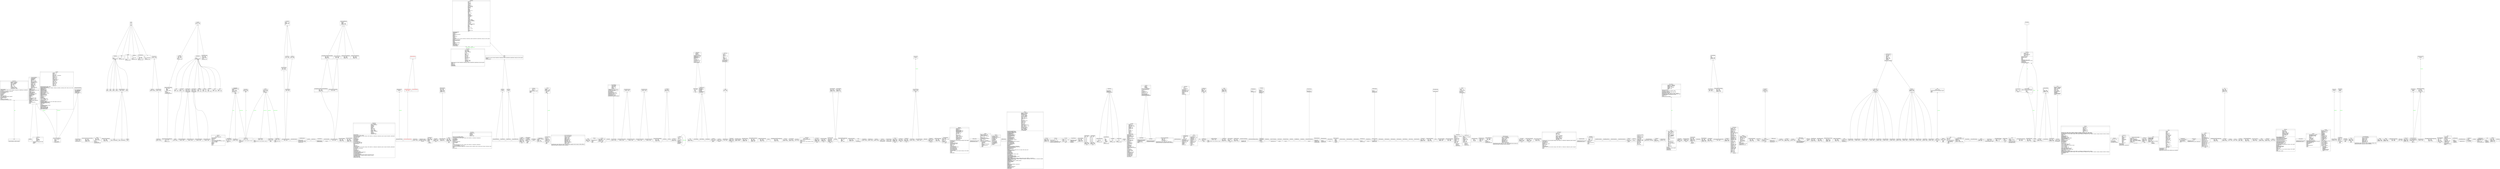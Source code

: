 digraph "classes" {
rankdir=BT
charset="utf-8"
"backtrader.stores.oandastore.API" [color="black", fontcolor="black", label=<{API|<br ALIGN="LEFT"/>|request(endpoint, method, params)<br ALIGN="LEFT"/>}>, shape="record", style="solid"];
"backtrader.feed.AbstractDataBase" [color="black", fontcolor="black", label=<{AbstractDataBase|CONNBROKEN<br ALIGN="LEFT"/>CONNECTED<br ALIGN="LEFT"/>DELAYED<br ALIGN="LEFT"/>DISCONNECTED<br ALIGN="LEFT"/>LIVE<br ALIGN="LEFT"/>NOTSUBSCRIBED<br ALIGN="LEFT"/>NOTSUPPORTED_TF<br ALIGN="LEFT"/>UNKNOWN<br ALIGN="LEFT"/>fromdate : float<br ALIGN="LEFT"/>params : tuple<br ALIGN="LEFT"/>replaying : int<br ALIGN="LEFT"/>resampling : int<br ALIGN="LEFT"/>sessionend<br ALIGN="LEFT"/>sessionstart<br ALIGN="LEFT"/>tick_last : NoneType<br ALIGN="LEFT"/>todate : float<br ALIGN="LEFT"/>|addfilter(p)<br ALIGN="LEFT"/>addfilter_simple(f)<br ALIGN="LEFT"/>advance(size, datamaster, ticks)<br ALIGN="LEFT"/>advance_peek()<br ALIGN="LEFT"/>clone()<br ALIGN="LEFT"/>compensate(other)<br ALIGN="LEFT"/>copyas(_dataname)<br ALIGN="LEFT"/>date2num(dt)<br ALIGN="LEFT"/>do_qcheck(onoff, qlapse)<br ALIGN="LEFT"/>get_notifications()<br ALIGN="LEFT"/>getenvironment()<br ALIGN="LEFT"/>getfeed()<br ALIGN="LEFT"/>haslivedata()<br ALIGN="LEFT"/>islive()<br ALIGN="LEFT"/>load()<br ALIGN="LEFT"/>next(datamaster, ticks)<br ALIGN="LEFT"/>num2date(dt, tz, naive)<br ALIGN="LEFT"/>preload()<br ALIGN="LEFT"/>put_notification(status)<br ALIGN="LEFT"/>qbuffer(savemem, replaying)<br ALIGN="LEFT"/>replay()<br ALIGN="LEFT"/>resample()<br ALIGN="LEFT"/>setenvironment(env)<br ALIGN="LEFT"/>start()<br ALIGN="LEFT"/><I>stop</I>()<br ALIGN="LEFT"/>}>, shape="record", style="solid"];
"backtrader.indicators.accdecoscillator.AccelerationDecelerationOscillator" [color="black", fontcolor="black", label=<{AccelerationDecelerationOscillator|alias : tuple<br ALIGN="LEFT"/>lines : tuple<br ALIGN="LEFT"/>params : tuple<br ALIGN="LEFT"/>plotlines : dict<br ALIGN="LEFT"/>|}>, shape="record", style="solid"];
"backtrader.indicators.basicops.Accum" [color="black", fontcolor="black", label=<{Accum|alias : tuple<br ALIGN="LEFT"/>lines : tuple<br ALIGN="LEFT"/>params : tuple<br ALIGN="LEFT"/>|next()<br ALIGN="LEFT"/>nextstart()<br ALIGN="LEFT"/>once(start, end)<br ALIGN="LEFT"/>oncestart(start, end)<br ALIGN="LEFT"/>}>, shape="record", style="solid"];
"backtrader.indicators.kama.AdaptiveMovingAverage" [color="black", fontcolor="black", label=<{AdaptiveMovingAverage|alias : tuple<br ALIGN="LEFT"/>lines : tuple<br ALIGN="LEFT"/>params : tuple<br ALIGN="LEFT"/>|}>, shape="record", style="solid"];
"backtrader.functions.All" [color="black", fontcolor="black", label=<{All|flogic<br ALIGN="LEFT"/>|}>, shape="record", style="solid"];
"backtrader.sizers.percents_sizer.AllInSizer" [color="black", fontcolor="black", label=<{AllInSizer|params : tuple<br ALIGN="LEFT"/>|}>, shape="record", style="solid"];
"backtrader.sizers.percents_sizer.AllInSizerInt" [color="black", fontcolor="black", label=<{AllInSizerInt|params : tuple<br ALIGN="LEFT"/>|}>, shape="record", style="solid"];
"backtrader.indicators.basicops.AllN" [color="black", fontcolor="black", label=<{AllN|func<br ALIGN="LEFT"/>lines : tuple<br ALIGN="LEFT"/>|}>, shape="record", style="solid"];
"backtrader.analyzer.Analyzer" [color="black", fontcolor="black", label=<{Analyzer|csv : bool<br ALIGN="LEFT"/>rets : OrderedDict<br ALIGN="LEFT"/>|create_analysis()<br ALIGN="LEFT"/>get_analysis()<br ALIGN="LEFT"/><I>next</I>()<br ALIGN="LEFT"/>nextstart()<br ALIGN="LEFT"/><I>notify_cashvalue</I>(cash, value)<br ALIGN="LEFT"/><I>notify_fund</I>(cash, value, fundvalue, shares)<br ALIGN="LEFT"/><I>notify_order</I>(order)<br ALIGN="LEFT"/><I>notify_trade</I>(trade)<br ALIGN="LEFT"/>pprint()<br ALIGN="LEFT"/>prenext()<br ALIGN="LEFT"/>print()<br ALIGN="LEFT"/><I>start</I>()<br ALIGN="LEFT"/><I>stop</I>()<br ALIGN="LEFT"/>}>, shape="record", style="solid"];
"backtrader.functions.And" [color="black", fontcolor="black", label=<{And|flogic : staticmethod<br ALIGN="LEFT"/>|}>, shape="record", style="solid"];
"backtrader.analyzers.annualreturn.AnnualReturn" [color="black", fontcolor="black", label=<{AnnualReturn|ret : OrderedDict<br ALIGN="LEFT"/>rets : list<br ALIGN="LEFT"/>|get_analysis()<br ALIGN="LEFT"/>stop()<br ALIGN="LEFT"/>}>, shape="record", style="solid"];
"backtrader.functions.Any" [color="black", fontcolor="black", label=<{Any|flogic<br ALIGN="LEFT"/>|}>, shape="record", style="solid"];
"backtrader.indicators.basicops.AnyN" [color="black", fontcolor="black", label=<{AnyN|func<br ALIGN="LEFT"/>lines : tuple<br ALIGN="LEFT"/>|}>, shape="record", style="solid"];
"backtrader.indicators.basicops.ApplyN" [color="black", fontcolor="black", label=<{ApplyN|lines : tuple<br ALIGN="LEFT"/>|}>, shape="record", style="solid"];
"backtrader.indicators.aroon.AroonDown" [color="black", fontcolor="black", label=<{AroonDown|lines : tuple<br ALIGN="LEFT"/>|}>, shape="record", style="solid"];
"backtrader.indicators.aroon.AroonOscillator" [color="black", fontcolor="black", label=<{AroonOscillator|alias : tuple<br ALIGN="LEFT"/>lines : tuple<br ALIGN="LEFT"/>|}>, shape="record", style="solid"];
"backtrader.indicators.aroon.AroonUp" [color="black", fontcolor="black", label=<{AroonUp|lines : tuple<br ALIGN="LEFT"/>|}>, shape="record", style="solid"];
"backtrader.indicators.aroon.AroonUpDown" [color="black", fontcolor="black", label=<{AroonUpDown|alias : tuple<br ALIGN="LEFT"/>|}>, shape="record", style="solid"];
"backtrader.indicators.aroon.AroonUpDownOscillator" [color="black", fontcolor="black", label=<{AroonUpDownOscillator|alias : tuple<br ALIGN="LEFT"/>|}>, shape="record", style="solid"];
"backtrader.plot.locator.AutoDateFormatter" [color="black", fontcolor="black", label=<{AutoDateFormatter|<br ALIGN="LEFT"/>|}>, shape="record", style="solid"];
"backtrader.plot.locator.AutoDateLocator" [color="black", fontcolor="black", label=<{AutoDateLocator|<br ALIGN="LEFT"/>|datalim_to_dt()<br ALIGN="LEFT"/>get_locator(dmin, dmax)<br ALIGN="LEFT"/>tick_values(vmin, vmax)<br ALIGN="LEFT"/>viewlim_to_dt()<br ALIGN="LEFT"/>}>, shape="record", style="solid"];
"backtrader.utils.autodict.AutoDict" [color="black", fontcolor="black", label=<{AutoDict|<br ALIGN="LEFT"/>|}>, shape="record", style="solid"];
"backtrader.utils.autodict.AutoDictList" [color="black", fontcolor="black", label=<{AutoDictList|<br ALIGN="LEFT"/>|}>, shape="record", style="solid"];
"backtrader.metabase.AutoInfoClass" [color="black", fontcolor="black", label=<{AutoInfoClass|<br ALIGN="LEFT"/>|isdefault(pname)<br ALIGN="LEFT"/>notdefault(pname)<br ALIGN="LEFT"/>}>, shape="record", style="solid"];
"backtrader.utils.autodict.AutoOrderedDict" [color="black", fontcolor="black", label=<{AutoOrderedDict|<br ALIGN="LEFT"/>|lvalues()<br ALIGN="LEFT"/>}>, shape="record", style="solid"];
"backtrader.indicators.basicops.Average" [color="black", fontcolor="black", label=<{Average|alias : tuple<br ALIGN="LEFT"/>lines : tuple<br ALIGN="LEFT"/>|next()<br ALIGN="LEFT"/>once(start, end)<br ALIGN="LEFT"/>}>, shape="record", style="solid"];
"backtrader.indicators.directionalmove.AverageDirectionalMovementIndex" [color="black", fontcolor="black", label=<{AverageDirectionalMovementIndex|alias : tuple<br ALIGN="LEFT"/>lines : tuple<br ALIGN="LEFT"/>plotlines : dict<br ALIGN="LEFT"/>|}>, shape="record", style="solid"];
"backtrader.indicators.directionalmove.AverageDirectionalMovementIndexRating" [color="black", fontcolor="black", label=<{AverageDirectionalMovementIndexRating|alias : tuple<br ALIGN="LEFT"/>lines : tuple<br ALIGN="LEFT"/>plotlines : dict<br ALIGN="LEFT"/>|}>, shape="record", style="solid"];
"backtrader.indicators.atr.AverageTrueRange" [color="black", fontcolor="black", label=<{AverageTrueRange|alias : tuple<br ALIGN="LEFT"/>lines : tuple<br ALIGN="LEFT"/>params : tuple<br ALIGN="LEFT"/>|}>, shape="record", style="solid"];
"backtrader.indicators.awesomeoscillator.AwesomeOscillator" [color="black", fontcolor="black", label=<{AwesomeOscillator|alias : tuple<br ALIGN="LEFT"/>lines : tuple<br ALIGN="LEFT"/>params : tuple<br ALIGN="LEFT"/>plotlines : dict<br ALIGN="LEFT"/>|}>, shape="record", style="solid"];
"backtrader.brokers.bbroker.BackBroker" [color="black", fontcolor="black", label=<{BackBroker|cash : NoneType<br ALIGN="LEFT"/>d_credit : defaultdict<br ALIGN="LEFT"/>fundmode<br ALIGN="LEFT"/>fundshares<br ALIGN="LEFT"/>fundvalue<br ALIGN="LEFT"/>getcash<br ALIGN="LEFT"/>getvalue<br ALIGN="LEFT"/>notifs : deque<br ALIGN="LEFT"/>orders : list<br ALIGN="LEFT"/>params : tuple<br ALIGN="LEFT"/>pending : deque<br ALIGN="LEFT"/>positions : defaultdict<br ALIGN="LEFT"/>setcash<br ALIGN="LEFT"/>seteosbar<br ALIGN="LEFT"/>startingcash<br ALIGN="LEFT"/>submitted : deque<br ALIGN="LEFT"/>|add_cash(cash)<br ALIGN="LEFT"/>add_order_history(orders, notify)<br ALIGN="LEFT"/>buy(owner, data, size, price, plimit, exectype, valid, tradeid, oco, trailamount, trailpercent, parent, transmit, histnotify, _checksubmit)<br ALIGN="LEFT"/>cancel(order, bracket)<br ALIGN="LEFT"/>check_submitted()<br ALIGN="LEFT"/>get_cash()<br ALIGN="LEFT"/>get_fundmode()<br ALIGN="LEFT"/>get_fundshares()<br ALIGN="LEFT"/>get_fundvalue()<br ALIGN="LEFT"/>get_leverage()<br ALIGN="LEFT"/>get_notification()<br ALIGN="LEFT"/>get_orders_open(safe)<br ALIGN="LEFT"/>get_value(datas, mkt, lever)<br ALIGN="LEFT"/>get_value_lever(datas, mkt)<br ALIGN="LEFT"/>getposition(data)<br ALIGN="LEFT"/>init()<br ALIGN="LEFT"/>next()<br ALIGN="LEFT"/>notify(order)<br ALIGN="LEFT"/>orderstatus(order)<br ALIGN="LEFT"/>sell(owner, data, size, price, plimit, exectype, valid, tradeid, oco, trailamount, trailpercent, parent, transmit, histnotify, _checksubmit)<br ALIGN="LEFT"/>set_cash(cash)<br ALIGN="LEFT"/>set_checksubmit(checksubmit)<br ALIGN="LEFT"/>set_coc(coc)<br ALIGN="LEFT"/>set_coo(coo)<br ALIGN="LEFT"/>set_eosbar(eosbar)<br ALIGN="LEFT"/>set_filler(filler)<br ALIGN="LEFT"/>set_fund_history(fund)<br ALIGN="LEFT"/>set_fundmode(fundmode, fundstartval)<br ALIGN="LEFT"/>set_fundstartval(fundstartval)<br ALIGN="LEFT"/>set_int2pnl(int2pnl)<br ALIGN="LEFT"/>set_shortcash(shortcash)<br ALIGN="LEFT"/>set_slippage_fixed(fixed, slip_open, slip_limit, slip_match, slip_out)<br ALIGN="LEFT"/>set_slippage_perc(perc, slip_open, slip_limit, slip_match, slip_out)<br ALIGN="LEFT"/>submit(order, check)<br ALIGN="LEFT"/>submit_accept(order)<br ALIGN="LEFT"/>transmit(order, check)<br ALIGN="LEFT"/>}>, shape="record", style="solid"];
"backtrader.feeds.btcsv.BacktraderCSV" [color="black", fontcolor="black", label=<{BacktraderCSV|DataCls<br ALIGN="LEFT"/>|}>, shape="record", style="solid"];
"backtrader.feeds.btcsv.BacktraderCSVData" [color="black", fontcolor="black", label=<{BacktraderCSVData|<br ALIGN="LEFT"/>|}>, shape="record", style="solid"];
"backtrader.errors.BacktraderError" [color="black", fontcolor="red", label=<{BacktraderError|<br ALIGN="LEFT"/>|}>, shape="record", style="solid"];
"backtrader.fillers.BarPointPerc" [color="black", fontcolor="black", label=<{BarPointPerc|params : tuple<br ALIGN="LEFT"/>|}>, shape="record", style="solid"];
"backtrader.filters.daysteps.BarReplayer_Open" [color="black", fontcolor="black", label=<{BarReplayer_Open|pendingbar : NoneType<br ALIGN="LEFT"/>|last(data)<br ALIGN="LEFT"/>}>, shape="record", style="solid"];
"backtrader.indicators.basicops.BaseApplyN" [color="black", fontcolor="black", label=<{BaseApplyN|func<br ALIGN="LEFT"/>params : tuple<br ALIGN="LEFT"/>|}>, shape="record", style="solid"];
"backtrader.observers.benchmark.Benchmark" [color="black", fontcolor="black", label=<{Benchmark|lines : tuple<br ALIGN="LEFT"/>params : tuple<br ALIGN="LEFT"/>plotlines : dict<br ALIGN="LEFT"/>tbench<br ALIGN="LEFT"/>treturn<br ALIGN="LEFT"/>|next()<br ALIGN="LEFT"/>prenext()<br ALIGN="LEFT"/>}>, shape="record", style="solid"];
"backtrader.feeds.blaze.BlazeData" [color="black", fontcolor="black", label=<{BlazeData|datafields : list<br ALIGN="LEFT"/>params : tuple<br ALIGN="LEFT"/>|start()<br ALIGN="LEFT"/>}>, shape="record", style="solid"];
"backtrader.indicators.bollinger.BollingerBands" [color="black", fontcolor="black", label=<{BollingerBands|alias : tuple<br ALIGN="LEFT"/>lines : tuple<br ALIGN="LEFT"/>params : tuple<br ALIGN="LEFT"/>plotinfo : dict<br ALIGN="LEFT"/>plotlines : dict<br ALIGN="LEFT"/>|}>, shape="record", style="solid"];
"backtrader.indicators.bollinger.BollingerBandsPct" [color="black", fontcolor="black", label=<{BollingerBandsPct|lines : tuple<br ALIGN="LEFT"/>plotlines : dict<br ALIGN="LEFT"/>|}>, shape="record", style="solid"];
"backtrader.observers.broker.Broker" [color="black", fontcolor="black", label=<{Broker|alias : tuple<br ALIGN="LEFT"/>lines : tuple<br ALIGN="LEFT"/>params : tuple<br ALIGN="LEFT"/>plotinfo : dict<br ALIGN="LEFT"/>|next()<br ALIGN="LEFT"/>start()<br ALIGN="LEFT"/>}>, shape="record", style="solid"];
"backtrader.broker.BrokerBase" [color="black", fontcolor="black", label=<{BrokerBase|comminfo : dict<br ALIGN="LEFT"/>fundmode<br ALIGN="LEFT"/>fundshares<br ALIGN="LEFT"/>fundvalue<br ALIGN="LEFT"/>params : tuple<br ALIGN="LEFT"/>|<I>add_order_history</I>(orders, notify)<br ALIGN="LEFT"/>addcommissioninfo(comminfo, name)<br ALIGN="LEFT"/><I>buy</I>(owner, data, size, price, plimit, exectype, valid, tradeid, oco, trailamount, trailpercent)<br ALIGN="LEFT"/><I>cancel</I>(order)<br ALIGN="LEFT"/>get_fundmode()<br ALIGN="LEFT"/>get_fundshares()<br ALIGN="LEFT"/>get_fundvalue()<br ALIGN="LEFT"/><I>getcash</I>()<br ALIGN="LEFT"/>getcommissioninfo(data)<br ALIGN="LEFT"/><I>getposition</I>(data)<br ALIGN="LEFT"/><I>getvalue</I>(datas)<br ALIGN="LEFT"/>init()<br ALIGN="LEFT"/><I>next</I>()<br ALIGN="LEFT"/><I>sell</I>(owner, data, size, price, plimit, exectype, valid, tradeid, oco, trailamount, trailpercent)<br ALIGN="LEFT"/><I>set_fund_history</I>(fund)<br ALIGN="LEFT"/><I>set_fundmode</I>(fundmode, fundstartval)<br ALIGN="LEFT"/>setcommission(commission, margin, mult, commtype, percabs, stocklike, interest, interest_long, leverage, automargin, name)<br ALIGN="LEFT"/>start()<br ALIGN="LEFT"/><I>stop</I>()<br ALIGN="LEFT"/><I>submit</I>(order)<br ALIGN="LEFT"/>}>, shape="record", style="solid"];
"backtrader.order.BuyOrder" [color="black", fontcolor="black", label=<{BuyOrder|ordtype<br ALIGN="LEFT"/>|}>, shape="record", style="solid"];
"backtrader.observers.buysell.BuySell" [color="black", fontcolor="black", label=<{BuySell|curbuylen : int<br ALIGN="LEFT"/>curselllen : int<br ALIGN="LEFT"/>lines : tuple<br ALIGN="LEFT"/>params : tuple<br ALIGN="LEFT"/>plotinfo : dict<br ALIGN="LEFT"/>plotlines : dict<br ALIGN="LEFT"/>|next()<br ALIGN="LEFT"/>}>, shape="record", style="solid"];
"backtrader.feed.CSVDataBase" [color="black", fontcolor="black", label=<{CSVDataBase|f : NoneType<br ALIGN="LEFT"/>f : NoneType<br ALIGN="LEFT"/>params : tuple<br ALIGN="LEFT"/>separator<br ALIGN="LEFT"/>|preload()<br ALIGN="LEFT"/>start()<br ALIGN="LEFT"/>stop()<br ALIGN="LEFT"/>}>, shape="record", style="solid"];
"backtrader.feed.CSVFeedBase" [color="black", fontcolor="black", label=<{CSVFeedBase|params<br ALIGN="LEFT"/>|}>, shape="record", style="solid"];
"backtrader.filters.calendardays.CalendarDays" [color="black", fontcolor="black", label=<{CalendarDays|ONEDAY : timedelta<br ALIGN="LEFT"/>lastdt<br ALIGN="LEFT"/>lastdt : date<br ALIGN="LEFT"/>params : tuple<br ALIGN="LEFT"/>|}>, shape="record", style="solid"];
"backtrader.analyzers.calmar.Calmar" [color="black", fontcolor="black", label=<{Calmar|calmar<br ALIGN="LEFT"/>packages : tuple<br ALIGN="LEFT"/>params : tuple<br ALIGN="LEFT"/>|on_dt_over()<br ALIGN="LEFT"/>start()<br ALIGN="LEFT"/>stop()<br ALIGN="LEFT"/>}>, shape="record", style="solid"];
"backtrader.plot.finance.CandlestickPlotHandler" [color="black", fontcolor="black", label=<{CandlestickPlotHandler|barcol : PolyCollection<br ALIGN="LEFT"/>colordown : tuple<br ALIGN="LEFT"/>colorup : tuple<br ALIGN="LEFT"/>edgedown : tuple<br ALIGN="LEFT"/>edgeup : tuple<br ALIGN="LEFT"/>legend_closes : list<br ALIGN="LEFT"/>legend_highs : list<br ALIGN="LEFT"/>legend_lows : list<br ALIGN="LEFT"/>legend_opens : list<br ALIGN="LEFT"/>tickcol : LineCollection<br ALIGN="LEFT"/>tickdown : tuple<br ALIGN="LEFT"/>tickup : tuple<br ALIGN="LEFT"/>|barcollection(xs, opens, highs, lows, closes, width, tickwidth, edgeadjust, label, scaling, bot, fillup, filldown)<br ALIGN="LEFT"/>legend_artist(legend, orig_handle, fontsize, handlebox)<br ALIGN="LEFT"/>}>, shape="record", style="solid"];
"backtrader.observers.broker.Cash" [color="black", fontcolor="black", label=<{Cash|lines : tuple<br ALIGN="LEFT"/>plotinfo : dict<br ALIGN="LEFT"/>|next()<br ALIGN="LEFT"/>}>, shape="record", style="solid"];
"backtrader.cerebro.Cerebro" [color="black", fontcolor="black", label=<{Cerebro|analyzers : list<br ALIGN="LEFT"/>broker<br ALIGN="LEFT"/>datacbs : list<br ALIGN="LEFT"/>datas : list<br ALIGN="LEFT"/>datasbyname : OrderedDict<br ALIGN="LEFT"/>feeds : list<br ALIGN="LEFT"/>indicators : list<br ALIGN="LEFT"/>observers : list<br ALIGN="LEFT"/>optcbs : list<br ALIGN="LEFT"/>params : tuple<br ALIGN="LEFT"/>runningstrats : list<br ALIGN="LEFT"/>runstrats : list<br ALIGN="LEFT"/>runwriters : list<br ALIGN="LEFT"/>signals : list<br ALIGN="LEFT"/>sizers : dict<br ALIGN="LEFT"/>stcount : count<br ALIGN="LEFT"/>storecbs : list<br ALIGN="LEFT"/>stores : list<br ALIGN="LEFT"/>strats : list<br ALIGN="LEFT"/>writers : list<br ALIGN="LEFT"/>writers_csv<br ALIGN="LEFT"/>|add_order_history(orders, notify)<br ALIGN="LEFT"/>add_signal(sigtype, sigcls)<br ALIGN="LEFT"/>add_timer(when, offset, repeat, weekdays, weekcarry, monthdays, monthcarry, allow, tzdata, strats, cheat)<br ALIGN="LEFT"/>addanalyzer(ancls)<br ALIGN="LEFT"/>addcalendar(cal)<br ALIGN="LEFT"/>adddata(data, name)<br ALIGN="LEFT"/>adddatacb(callback)<br ALIGN="LEFT"/>addindicator(indcls)<br ALIGN="LEFT"/>addobserver(obscls)<br ALIGN="LEFT"/>addobservermulti(obscls)<br ALIGN="LEFT"/>addsizer(sizercls)<br ALIGN="LEFT"/>addsizer_byidx(idx, sizercls)<br ALIGN="LEFT"/>addstore(store)<br ALIGN="LEFT"/>addstorecb(callback)<br ALIGN="LEFT"/>addstrategy(strategy)<br ALIGN="LEFT"/>addtz(tz)<br ALIGN="LEFT"/>addwriter(wrtcls)<br ALIGN="LEFT"/>chaindata()<br ALIGN="LEFT"/>getbroker()<br ALIGN="LEFT"/>iterize(iterable)<br ALIGN="LEFT"/><I>notify_data</I>(data, status)<br ALIGN="LEFT"/><I>notify_store</I>(msg)<br ALIGN="LEFT"/><I>notify_timer</I>(timer, when)<br ALIGN="LEFT"/>optcallback(cb)<br ALIGN="LEFT"/>optstrategy(strategy)<br ALIGN="LEFT"/>plot(plotter, numfigs, iplot, start, end, width, height, dpi, tight, use)<br ALIGN="LEFT"/>replaydata(dataname, name)<br ALIGN="LEFT"/>resampledata(dataname, name)<br ALIGN="LEFT"/>rolloverdata()<br ALIGN="LEFT"/>run()<br ALIGN="LEFT"/>runstop()<br ALIGN="LEFT"/>runstrategies(iterstrat, predata)<br ALIGN="LEFT"/>set_fund_history(fund)<br ALIGN="LEFT"/>setbroker(broker)<br ALIGN="LEFT"/>signal_accumulate(onoff)<br ALIGN="LEFT"/>signal_concurrent(onoff)<br ALIGN="LEFT"/>signal_strategy(stratcls)<br ALIGN="LEFT"/>stop_writers(runstrats)<br ALIGN="LEFT"/>}>, shape="record", style="solid"];
"backtrader.feeds.chainer.Chainer" [color="black", fontcolor="black", label=<{Chainer|<br ALIGN="LEFT"/>|get_notifications()<br ALIGN="LEFT"/>islive()<br ALIGN="LEFT"/>start()<br ALIGN="LEFT"/>stop()<br ALIGN="LEFT"/>}>, shape="record", style="solid"];
"backtrader.functions.Cmp" [color="black", fontcolor="black", label=<{Cmp|a<br ALIGN="LEFT"/>b<br ALIGN="LEFT"/>|next()<br ALIGN="LEFT"/>once(start, end)<br ALIGN="LEFT"/>}>, shape="record", style="solid"];
"backtrader.functions.CmpEx" [color="black", fontcolor="black", label=<{CmpEx|a<br ALIGN="LEFT"/>b<br ALIGN="LEFT"/>r1<br ALIGN="LEFT"/>r2<br ALIGN="LEFT"/>r3<br ALIGN="LEFT"/>|next()<br ALIGN="LEFT"/>once(start, end)<br ALIGN="LEFT"/>}>, shape="record", style="solid"];
"backtrader.indicators.ols.CointN" [color="black", fontcolor="black", label=<{CointN|frompackages : tuple<br ALIGN="LEFT"/>lines : tuple<br ALIGN="LEFT"/>packages : tuple<br ALIGN="LEFT"/>params : tuple<br ALIGN="LEFT"/>|next()<br ALIGN="LEFT"/>}>, shape="record", style="solid"];
"backtrader.commissions.CommInfo" [color="black", fontcolor="black", label=<{CommInfo|<br ALIGN="LEFT"/>|}>, shape="record", style="solid"];
"backtrader.comminfo.CommInfoBase" [color="black", fontcolor="black", label=<{CommInfoBase|COMM_FIXED<br ALIGN="LEFT"/>COMM_PERC<br ALIGN="LEFT"/>margin<br ALIGN="LEFT"/>params : tuple<br ALIGN="LEFT"/>stocklike<br ALIGN="LEFT"/>|cashadjust(size, price, newprice)<br ALIGN="LEFT"/>confirmexec(size, price)<br ALIGN="LEFT"/>get_credit_interest(data, pos, dt)<br ALIGN="LEFT"/>get_leverage()<br ALIGN="LEFT"/>get_margin(price)<br ALIGN="LEFT"/>getcommission(size, price)<br ALIGN="LEFT"/>getoperationcost(size, price)<br ALIGN="LEFT"/>getsize(price, cash)<br ALIGN="LEFT"/>getvalue(position, price)<br ALIGN="LEFT"/>getvaluesize(size, price)<br ALIGN="LEFT"/>profitandloss(size, price, newprice)<br ALIGN="LEFT"/>}>, shape="record", style="solid"];
"backtrader.commissions.CommInfo_Futures" [color="black", fontcolor="black", label=<{CommInfo_Futures|params : tuple<br ALIGN="LEFT"/>|}>, shape="record", style="solid"];
"backtrader.commissions.CommInfo_Futures_Fixed" [color="black", fontcolor="black", label=<{CommInfo_Futures_Fixed|params : tuple<br ALIGN="LEFT"/>|}>, shape="record", style="solid"];
"backtrader.commissions.CommInfo_Futures_Perc" [color="black", fontcolor="black", label=<{CommInfo_Futures_Perc|params : tuple<br ALIGN="LEFT"/>|}>, shape="record", style="solid"];
"backtrader.commissions.CommInfo_Stocks" [color="black", fontcolor="black", label=<{CommInfo_Stocks|params : tuple<br ALIGN="LEFT"/>|}>, shape="record", style="solid"];
"backtrader.commissions.CommInfo_Stocks_Fixed" [color="black", fontcolor="black", label=<{CommInfo_Stocks_Fixed|params : tuple<br ALIGN="LEFT"/>|}>, shape="record", style="solid"];
"backtrader.commissions.CommInfo_Stocks_Perc" [color="black", fontcolor="black", label=<{CommInfo_Stocks_Perc|params : tuple<br ALIGN="LEFT"/>|}>, shape="record", style="solid"];
"backtrader.comminfo.CommissionInfo" [color="black", fontcolor="black", label=<{CommissionInfo|params : tuple<br ALIGN="LEFT"/>|}>, shape="record", style="solid"];
"backtrader.indicators.cci.CommodityChannelIndex" [color="black", fontcolor="black", label=<{CommodityChannelIndex|alias : tuple<br ALIGN="LEFT"/>lines : tuple<br ALIGN="LEFT"/>params : tuple<br ALIGN="LEFT"/>|}>, shape="record", style="solid"];
"backtrader.indicators.crossover.CrossDown" [color="black", fontcolor="black", label=<{CrossDown|<br ALIGN="LEFT"/>|}>, shape="record", style="solid"];
"backtrader.indicators.crossover.CrossOver" [color="black", fontcolor="black", label=<{CrossOver|lines : tuple<br ALIGN="LEFT"/>plotinfo : dict<br ALIGN="LEFT"/>|}>, shape="record", style="solid"];
"backtrader.indicators.crossover.CrossUp" [color="black", fontcolor="black", label=<{CrossUp|<br ALIGN="LEFT"/>|}>, shape="record", style="solid"];
"backtrader.resamplerfilter.DTFaker" [color="black", fontcolor="black", label=<{DTFaker|data<br ALIGN="LEFT"/>datetime<br ALIGN="LEFT"/>p<br ALIGN="LEFT"/>sessionend<br ALIGN="LEFT"/>|date(idx)<br ALIGN="LEFT"/>date2num()<br ALIGN="LEFT"/>datetime(idx)<br ALIGN="LEFT"/>num2date()<br ALIGN="LEFT"/>time(idx)<br ALIGN="LEFT"/>}>, shape="record", style="solid"];
"backtrader.indicators.dv2.DV2" [color="black", fontcolor="black", label=<{DV2|lines : tuple<br ALIGN="LEFT"/>params : tuple<br ALIGN="LEFT"/>|}>, shape="record", style="solid"];
"backtrader.lineiterator.DataAccessor" [color="black", fontcolor="black", label=<{DataAccessor|PriceClose<br ALIGN="LEFT"/>PriceDateTime<br ALIGN="LEFT"/>PriceHigh<br ALIGN="LEFT"/>PriceLow<br ALIGN="LEFT"/>PriceOpen<br ALIGN="LEFT"/>PriceOpenInteres<br ALIGN="LEFT"/>PriceVolume<br ALIGN="LEFT"/>|}>, shape="record", style="solid"];
"backtrader.feed.DataBase" [color="black", fontcolor="black", label=<{DataBase|<br ALIGN="LEFT"/>|}>, shape="record", style="solid"];
"backtrader.feed.DataClone" [color="black", fontcolor="black", label=<{DataClone|data<br ALIGN="LEFT"/>fromdate<br ALIGN="LEFT"/>sessionend<br ALIGN="LEFT"/>sessionstart<br ALIGN="LEFT"/>todate<br ALIGN="LEFT"/>|advance(size, datamaster, ticks)<br ALIGN="LEFT"/>preload()<br ALIGN="LEFT"/>start()<br ALIGN="LEFT"/>}>, shape="record", style="solid"];
"backtrader.filters.datafiller.DataFiller" [color="black", fontcolor="black", label=<{DataFiller|params : tuple<br ALIGN="LEFT"/>|preload()<br ALIGN="LEFT"/>start()<br ALIGN="LEFT"/>}>, shape="record", style="solid"];
"backtrader.filters.datafilter.DataFilter" [color="black", fontcolor="black", label=<{DataFilter|params : tuple<br ALIGN="LEFT"/>|preload()<br ALIGN="LEFT"/>}>, shape="record", style="solid"];
"backtrader.dataseries.DataSeries" [color="black", fontcolor="black", label=<{DataSeries|Close<br ALIGN="LEFT"/>DateTime<br ALIGN="LEFT"/>High<br ALIGN="LEFT"/>LineOrder : list<br ALIGN="LEFT"/>Low<br ALIGN="LEFT"/>Open<br ALIGN="LEFT"/>OpenInterest<br ALIGN="LEFT"/>Volume<br ALIGN="LEFT"/>plotinfo : dict<br ALIGN="LEFT"/>|getwriterheaders()<br ALIGN="LEFT"/>getwriterinfo()<br ALIGN="LEFT"/>getwritervalues()<br ALIGN="LEFT"/>}>, shape="record", style="solid"];
"backtrader.observers.trades.DataTrades" [color="black", fontcolor="black", label=<{DataTrades|params : tuple<br ALIGN="LEFT"/>plotinfo : dict<br ALIGN="LEFT"/>plotlines : dict<br ALIGN="LEFT"/>|next()<br ALIGN="LEFT"/>}>, shape="record", style="solid"];
"backtrader.filters.bsplitter.DaySplitter_Close" [color="black", fontcolor="black", label=<{DaySplitter_Close|lastdt : NoneType<br ALIGN="LEFT"/>params : tuple<br ALIGN="LEFT"/>|}>, shape="record", style="solid"];
"backtrader.indicators.pivotpoint.DemarkPivotPoint" [color="black", fontcolor="black", label=<{DemarkPivotPoint|lines : tuple<br ALIGN="LEFT"/>params : tuple<br ALIGN="LEFT"/>plotinfo : dict<br ALIGN="LEFT"/>|}>, shape="record", style="solid"];
"backtrader.indicators.dpo.DetrendedPriceOscillator" [color="black", fontcolor="black", label=<{DetrendedPriceOscillator|alias : tuple<br ALIGN="LEFT"/>lines : tuple<br ALIGN="LEFT"/>params : tuple<br ALIGN="LEFT"/>plotinfo : dict<br ALIGN="LEFT"/>|}>, shape="record", style="solid"];
"backtrader.indicators.dma.DicksonMovingAverage" [color="black", fontcolor="black", label=<{DicksonMovingAverage|alias : tuple<br ALIGN="LEFT"/>lines : tuple<br ALIGN="LEFT"/>params : tuple<br ALIGN="LEFT"/>|}>, shape="record", style="solid"];
"backtrader.indicators.directionalmove.DirectionalIndicator" [color="black", fontcolor="black", label=<{DirectionalIndicator|alias : tuple<br ALIGN="LEFT"/>lines : tuple<br ALIGN="LEFT"/>|}>, shape="record", style="solid"];
"backtrader.indicators.directionalmove.DirectionalMovement" [color="black", fontcolor="black", label=<{DirectionalMovement|alias : tuple<br ALIGN="LEFT"/>|}>, shape="record", style="solid"];
"backtrader.indicators.directionalmove.DirectionalMovementIndex" [color="black", fontcolor="black", label=<{DirectionalMovementIndex|alias : tuple<br ALIGN="LEFT"/>|}>, shape="record", style="solid"];
"backtrader.functions.DivByZero" [color="black", fontcolor="black", label=<{DivByZero|a<br ALIGN="LEFT"/>b<br ALIGN="LEFT"/>zero : float<br ALIGN="LEFT"/>|next()<br ALIGN="LEFT"/>once(start, end)<br ALIGN="LEFT"/>}>, shape="record", style="solid"];
"backtrader.functions.DivZeroByZero" [color="black", fontcolor="black", label=<{DivZeroByZero|a<br ALIGN="LEFT"/>b<br ALIGN="LEFT"/>dual : float<br ALIGN="LEFT"/>single : float<br ALIGN="LEFT"/>|next()<br ALIGN="LEFT"/>once(start, end)<br ALIGN="LEFT"/>}>, shape="record", style="solid"];
"backtrader.utils.autodict.DotDict" [color="black", fontcolor="black", label=<{DotDict|<br ALIGN="LEFT"/>|}>, shape="record", style="solid"];
"backtrader.indicators.dema.DoubleExponentialMovingAverage" [color="black", fontcolor="black", label=<{DoubleExponentialMovingAverage|alias : tuple<br ALIGN="LEFT"/>lines : tuple<br ALIGN="LEFT"/>params : tuple<br ALIGN="LEFT"/>|}>, shape="record", style="solid"];
"backtrader.indicators.rsi.DownDay" [color="black", fontcolor="black", label=<{DownDay|lines : tuple<br ALIGN="LEFT"/>params : tuple<br ALIGN="LEFT"/>|}>, shape="record", style="solid"];
"backtrader.indicators.rsi.DownDayBool" [color="black", fontcolor="black", label=<{DownDayBool|lines : tuple<br ALIGN="LEFT"/>params : tuple<br ALIGN="LEFT"/>|}>, shape="record", style="solid"];
"backtrader.indicators.directionalmove.DownMove" [color="black", fontcolor="black", label=<{DownMove|lines : tuple<br ALIGN="LEFT"/>|}>, shape="record", style="solid"];
"backtrader.analyzers.drawdown.DrawDown" [color="black", fontcolor="black", label=<{DrawDown|params : tuple<br ALIGN="LEFT"/>rets : AutoOrderedDict<br ALIGN="LEFT"/>|create_analysis()<br ALIGN="LEFT"/>next()<br ALIGN="LEFT"/>notify_fund(cash, value, fundvalue, shares)<br ALIGN="LEFT"/>start()<br ALIGN="LEFT"/>stop()<br ALIGN="LEFT"/>}>, shape="record", style="solid"];
"backtrader.observers.drawdown.DrawDown" [color="black", fontcolor="black", label=<{DrawDown|lines : tuple<br ALIGN="LEFT"/>params : tuple<br ALIGN="LEFT"/>plotinfo : dict<br ALIGN="LEFT"/>plotlines : dict<br ALIGN="LEFT"/>|next()<br ALIGN="LEFT"/>}>, shape="record", style="solid"];
"backtrader.observers.drawdown.DrawDownLength" [color="black", fontcolor="black", label=<{DrawDownLength|lines : tuple<br ALIGN="LEFT"/>plotinfo : dict<br ALIGN="LEFT"/>plotlines : dict<br ALIGN="LEFT"/>|next()<br ALIGN="LEFT"/>}>, shape="record", style="solid"];
"backtrader.observers.drawdown.DrawDown_Old" [color="black", fontcolor="black", label=<{DrawDown_Old|lines : tuple<br ALIGN="LEFT"/>maxdd : float<br ALIGN="LEFT"/>peak : float<br ALIGN="LEFT"/>plotinfo : dict<br ALIGN="LEFT"/>plotlines : dict<br ALIGN="LEFT"/>|next()<br ALIGN="LEFT"/>}>, shape="record", style="solid"];
"backtrader.indicators.envelope.Envelope" [color="black", fontcolor="black", label=<{Envelope|<br ALIGN="LEFT"/>|}>, shape="record", style="solid"];
"backtrader.indicators.envelope.EnvelopeMixIn" [color="black", fontcolor="black", label=<{EnvelopeMixIn|lines : tuple<br ALIGN="LEFT"/>params : tuple<br ALIGN="LEFT"/>plotlines : dict<br ALIGN="LEFT"/>|}>, shape="record", style="solid"];
"backtrader.indicators.ema.ExponentialMovingAverage" [color="black", fontcolor="black", label=<{ExponentialMovingAverage|alias : tuple<br ALIGN="LEFT"/>alpha<br ALIGN="LEFT"/>alpha1<br ALIGN="LEFT"/>lines : tuple<br ALIGN="LEFT"/>|}>, shape="record", style="solid"];
"backtrader.indicators.basicops.ExponentialSmoothing" [color="black", fontcolor="black", label=<{ExponentialSmoothing|alias : tuple<br ALIGN="LEFT"/>alpha<br ALIGN="LEFT"/>alpha1<br ALIGN="LEFT"/>params : tuple<br ALIGN="LEFT"/>|next()<br ALIGN="LEFT"/>nextstart()<br ALIGN="LEFT"/>once(start, end)<br ALIGN="LEFT"/>oncestart(start, end)<br ALIGN="LEFT"/>}>, shape="record", style="solid"];
"backtrader.indicators.basicops.ExponentialSmoothingDynamic" [color="black", fontcolor="black", label=<{ExponentialSmoothingDynamic|alias : tuple<br ALIGN="LEFT"/>|next()<br ALIGN="LEFT"/>once(start, end)<br ALIGN="LEFT"/>}>, shape="record", style="solid"];
"backtrader.feed.FeedBase" [color="black", fontcolor="black", label=<{FeedBase|datas : list<br ALIGN="LEFT"/>params<br ALIGN="LEFT"/>|getdata(dataname, name)<br ALIGN="LEFT"/>start()<br ALIGN="LEFT"/>stop()<br ALIGN="LEFT"/>}>, shape="record", style="solid"];
"backtrader.indicators.pivotpoint.FibonacciPivotPoint" [color="black", fontcolor="black", label=<{FibonacciPivotPoint|lines : tuple<br ALIGN="LEFT"/>params : tuple<br ALIGN="LEFT"/>plotinfo : dict<br ALIGN="LEFT"/>|}>, shape="record", style="solid"];
"backtrader.flt.Filter" [color="black", fontcolor="black", label=<{Filter|<br ALIGN="LEFT"/>|<I>next</I>(data)<br ALIGN="LEFT"/><I>nextstart</I>(data)<br ALIGN="LEFT"/>}>, shape="record", style="solid"];
"backtrader.indicators.basicops.FindFirstIndex" [color="black", fontcolor="black", label=<{FindFirstIndex|lines : tuple<br ALIGN="LEFT"/>params : tuple<br ALIGN="LEFT"/>|func(iterable)<br ALIGN="LEFT"/>}>, shape="record", style="solid"];
"backtrader.indicators.basicops.FindFirstIndexHighest" [color="black", fontcolor="black", label=<{FindFirstIndexHighest|params : tuple<br ALIGN="LEFT"/>|}>, shape="record", style="solid"];
"backtrader.indicators.basicops.FindFirstIndexLowest" [color="black", fontcolor="black", label=<{FindFirstIndexLowest|params : tuple<br ALIGN="LEFT"/>|}>, shape="record", style="solid"];
"backtrader.indicators.basicops.FindLastIndex" [color="black", fontcolor="black", label=<{FindLastIndex|lines : tuple<br ALIGN="LEFT"/>params : tuple<br ALIGN="LEFT"/>|func(iterable)<br ALIGN="LEFT"/>}>, shape="record", style="solid"];
"backtrader.indicators.basicops.FindLastIndexHighest" [color="black", fontcolor="black", label=<{FindLastIndexHighest|params : tuple<br ALIGN="LEFT"/>|}>, shape="record", style="solid"];
"backtrader.indicators.basicops.FindLastIndexLowest" [color="black", fontcolor="black", label=<{FindLastIndexLowest|params : tuple<br ALIGN="LEFT"/>|}>, shape="record", style="solid"];
"backtrader.fillers.FixedBarPerc" [color="black", fontcolor="black", label=<{FixedBarPerc|params : tuple<br ALIGN="LEFT"/>|}>, shape="record", style="solid"];
"backtrader.sizers.fixedsize.FixedReverser" [color="black", fontcolor="black", label=<{FixedReverser|params : tuple<br ALIGN="LEFT"/>|}>, shape="record", style="solid"];
"backtrader.fillers.FixedSize" [color="black", fontcolor="black", label=<{FixedSize|params : tuple<br ALIGN="LEFT"/>|}>, shape="record", style="solid"];
"backtrader.sizers.fixedsize.FixedSize" [color="black", fontcolor="black", label=<{FixedSize|params : tuple<br ALIGN="LEFT"/>|setsizing(stake)<br ALIGN="LEFT"/>}>, shape="record", style="solid"];
"backtrader.sizers.fixedsize.FixedSizeTarget" [color="black", fontcolor="black", label=<{FixedSizeTarget|params : tuple<br ALIGN="LEFT"/>|setsizing(stake)<br ALIGN="LEFT"/>}>, shape="record", style="solid"];
"backtrader.studies.contrib.fractal.Fractal" [color="black", fontcolor="black", label=<{Fractal|lines : tuple<br ALIGN="LEFT"/>params : tuple<br ALIGN="LEFT"/>plotinfo : dict<br ALIGN="LEFT"/>plotlines : dict<br ALIGN="LEFT"/>|next()<br ALIGN="LEFT"/>}>, shape="record", style="solid"];
"backtrader.errors.FromModuleImportError" [color="black", fontcolor="red", label=<{FromModuleImportError|<br ALIGN="LEFT"/>|}>, shape="record", style="solid"];
"backtrader.observers.broker.FundShares" [color="black", fontcolor="black", label=<{FundShares|lines : tuple<br ALIGN="LEFT"/>plotinfo : dict<br ALIGN="LEFT"/>|next()<br ALIGN="LEFT"/>}>, shape="record", style="solid"];
"backtrader.observers.broker.FundValue" [color="black", fontcolor="black", label=<{FundValue|alias : tuple<br ALIGN="LEFT"/>lines : tuple<br ALIGN="LEFT"/>plotinfo : dict<br ALIGN="LEFT"/>|next()<br ALIGN="LEFT"/>}>, shape="record", style="solid"];
"backtrader.feeds.csvgeneric.GenericCSV" [color="black", fontcolor="black", label=<{GenericCSV|DataCls<br ALIGN="LEFT"/>|}>, shape="record", style="solid"];
"backtrader.feeds.csvgeneric.GenericCSVData" [color="black", fontcolor="black", label=<{GenericCSVData|params : tuple<br ALIGN="LEFT"/>|start()<br ALIGN="LEFT"/>}>, shape="record", style="solid"];
"backtrader.analyzers.leverage.GrossLeverage" [color="black", fontcolor="black", label=<{GrossLeverage|params : tuple<br ALIGN="LEFT"/>|next()<br ALIGN="LEFT"/>notify_fund(cash, value, fundvalue, shares)<br ALIGN="LEFT"/>start()<br ALIGN="LEFT"/>}>, shape="record", style="solid"];
"backtrader.filters.heikinashi.HeikinAshi" [color="black", fontcolor="black", label=<{HeikinAshi|<br ALIGN="LEFT"/>|}>, shape="record", style="solid"];
"backtrader.indicators.heikinashi.HeikinAshi" [color="black", fontcolor="black", label=<{HeikinAshi|linealias : tuple<br ALIGN="LEFT"/>lines : tuple<br ALIGN="LEFT"/>plotinfo : dict<br ALIGN="LEFT"/>|prenext()<br ALIGN="LEFT"/>}>, shape="record", style="solid"];
"backtrader.indicators.basicops.Highest" [color="black", fontcolor="black", label=<{Highest|alias : tuple<br ALIGN="LEFT"/>func<br ALIGN="LEFT"/>lines : tuple<br ALIGN="LEFT"/>|}>, shape="record", style="solid"];
"backtrader.indicators.hma.HullMovingAverage" [color="black", fontcolor="black", label=<{HullMovingAverage|alias : tuple<br ALIGN="LEFT"/>lines : tuple<br ALIGN="LEFT"/>params : tuple<br ALIGN="LEFT"/>|}>, shape="record", style="solid"];
"backtrader.indicators.hurst.HurstExponent" [color="black", fontcolor="black", label=<{HurstExponent|alias : tuple<br ALIGN="LEFT"/>frompackages : tuple<br ALIGN="LEFT"/>lags<br ALIGN="LEFT"/>lines : tuple<br ALIGN="LEFT"/>log10lags<br ALIGN="LEFT"/>params : tuple<br ALIGN="LEFT"/>|next()<br ALIGN="LEFT"/>}>, shape="record", style="solid"];
"backtrader.brokers.ibbroker.IBBroker" [color="black", fontcolor="black", label=<{IBBroker|CANCELLED : str<br ALIGN="LEFT"/>FILLED : str<br ALIGN="LEFT"/>INACTIVE : str<br ALIGN="LEFT"/>PENDINGCANCEL : str<br ALIGN="LEFT"/>PENDINGSUBMIT : str<br ALIGN="LEFT"/>PRESUBMITTED : str<br ALIGN="LEFT"/>SUBMITTED : str<br ALIGN="LEFT"/>cash : float<br ALIGN="LEFT"/>executions : dict<br ALIGN="LEFT"/>ib<br ALIGN="LEFT"/>notifs : Queue<br ALIGN="LEFT"/>orderbyid : dict<br ALIGN="LEFT"/>ordstatus : defaultdict<br ALIGN="LEFT"/>params : tuple<br ALIGN="LEFT"/>startingcash : float<br ALIGN="LEFT"/>startingvalue : float<br ALIGN="LEFT"/>tonotify : deque<br ALIGN="LEFT"/>value : float<br ALIGN="LEFT"/>|buy(owner, data, size, price, plimit, exectype, valid, tradeid)<br ALIGN="LEFT"/>cancel(order)<br ALIGN="LEFT"/>get_notification()<br ALIGN="LEFT"/>getcash()<br ALIGN="LEFT"/>getcommissioninfo(data)<br ALIGN="LEFT"/>getposition(data, clone)<br ALIGN="LEFT"/>getvalue(datas)<br ALIGN="LEFT"/>next()<br ALIGN="LEFT"/>notify(order)<br ALIGN="LEFT"/>orderstatus(order)<br ALIGN="LEFT"/>push_commissionreport(cr)<br ALIGN="LEFT"/>push_execution(ex)<br ALIGN="LEFT"/>push_ordererror(msg)<br ALIGN="LEFT"/>push_orderstate(msg)<br ALIGN="LEFT"/>push_orderstatus(msg)<br ALIGN="LEFT"/>push_portupdate()<br ALIGN="LEFT"/>sell(owner, data, size, price, plimit, exectype, valid, tradeid)<br ALIGN="LEFT"/>start()<br ALIGN="LEFT"/>stop()<br ALIGN="LEFT"/>submit(order)<br ALIGN="LEFT"/>}>, shape="record", style="solid"];
"backtrader.brokers.ibbroker.IBCommInfo" [color="black", fontcolor="black", label=<{IBCommInfo|<br ALIGN="LEFT"/>|getoperationcost(size, price)<br ALIGN="LEFT"/>getvaluesize(size, price)<br ALIGN="LEFT"/>}>, shape="record", style="solid"];
"backtrader.feeds.ibdata.IBData" [color="black", fontcolor="black", label=<{IBData|RTBAR_MINSIZE : tuple<br ALIGN="LEFT"/>contract : NoneType<br ALIGN="LEFT"/>contractdetails : NoneType<br ALIGN="LEFT"/>ib<br ALIGN="LEFT"/>params : tuple<br ALIGN="LEFT"/>precontract : NoneType<br ALIGN="LEFT"/>pretradecontract : NoneType<br ALIGN="LEFT"/>qhist : NoneType<br ALIGN="LEFT"/>qlive<br ALIGN="LEFT"/>tradecontract : NoneType<br ALIGN="LEFT"/>tradecontractdetails : NoneType<br ALIGN="LEFT"/>|canceldata()<br ALIGN="LEFT"/>haslivedata()<br ALIGN="LEFT"/>islive()<br ALIGN="LEFT"/>parsecontract(dataname)<br ALIGN="LEFT"/>reqdata()<br ALIGN="LEFT"/>setenvironment(env)<br ALIGN="LEFT"/>start()<br ALIGN="LEFT"/>stop()<br ALIGN="LEFT"/>}>, shape="record", style="solid"];
"backtrader.brokers.ibbroker.IBOrder" [color="black", fontcolor="black", label=<{IBOrder|m_action : bytes, str<br ALIGN="LEFT"/>m_auxPrice : float<br ALIGN="LEFT"/>m_goodTillDate : bytes, str<br ALIGN="LEFT"/>m_lmtPrice : float<br ALIGN="LEFT"/>m_ocaType : int<br ALIGN="LEFT"/>m_orderType<br ALIGN="LEFT"/>m_parentId<br ALIGN="LEFT"/>m_permid : int<br ALIGN="LEFT"/>m_tif : str, bytes<br ALIGN="LEFT"/>m_totalQuantity<br ALIGN="LEFT"/>m_trailStopPrice<br ALIGN="LEFT"/>m_trailingPercent<br ALIGN="LEFT"/>m_transmit<br ALIGN="LEFT"/>ordtype<br ALIGN="LEFT"/>|}>, shape="record", style="solid"];
"backtrader.brokers.ibbroker.IBOrderState" [color="black", fontcolor="black", label=<{IBOrderState|<br ALIGN="LEFT"/>|}>, shape="record", style="solid"];
"backtrader.stores.ibstore.IBStore" [color="black", fontcolor="black", label=<{IBStore|BrokerCls : NoneType<br ALIGN="LEFT"/>DataCls : NoneType<br ALIGN="LEFT"/>REQIDBASE : int<br ALIGN="LEFT"/>acc_cash : AutoDict<br ALIGN="LEFT"/>acc_upds : AutoDict<br ALIGN="LEFT"/>acc_value : AutoDict<br ALIGN="LEFT"/>broker : NoneType<br ALIGN="LEFT"/>ccount : int<br ALIGN="LEFT"/>cdetails : defaultdict<br ALIGN="LEFT"/>clientId : int<br ALIGN="LEFT"/>conn<br ALIGN="LEFT"/>datas : list<br ALIGN="LEFT"/>dontreconnect : bool<br ALIGN="LEFT"/>histexreq : dict<br ALIGN="LEFT"/>histfmt : dict<br ALIGN="LEFT"/>histsend : dict<br ALIGN="LEFT"/>histtz : dict<br ALIGN="LEFT"/>iscash : dict<br ALIGN="LEFT"/>managed_accounts : list<br ALIGN="LEFT"/>notifs : Queue<br ALIGN="LEFT"/>orderid : NoneType, count<br ALIGN="LEFT"/>params : tuple<br ALIGN="LEFT"/>port_update : bool<br ALIGN="LEFT"/>positions : defaultdict<br ALIGN="LEFT"/>qs : OrderedDict<br ALIGN="LEFT"/>revdur : defaultdict<br ALIGN="LEFT"/>tmoffset : timedelta<br ALIGN="LEFT"/>ts : OrderedDict<br ALIGN="LEFT"/>|accountDownloadEnd(msg)<br ALIGN="LEFT"/>calcduration(dtbegin, dtend)<br ALIGN="LEFT"/>calcdurations(dtbegin, dtend)<br ALIGN="LEFT"/>cancelHistoricalData(q)<br ALIGN="LEFT"/>cancelMktData(q)<br ALIGN="LEFT"/>cancelOrder(orderid)<br ALIGN="LEFT"/>cancelQueue(q, sendnone)<br ALIGN="LEFT"/>cancelRealTimeBars(q)<br ALIGN="LEFT"/>commissionReport(msg)<br ALIGN="LEFT"/>connected()<br ALIGN="LEFT"/>connectionClosed(msg)<br ALIGN="LEFT"/>contractDetails(msg)<br ALIGN="LEFT"/>contractDetailsEnd(msg)<br ALIGN="LEFT"/>currentTime(msg)<br ALIGN="LEFT"/>dt_plus_duration(dt, duration)<br ALIGN="LEFT"/>error(msg)<br ALIGN="LEFT"/>execDetails(msg)<br ALIGN="LEFT"/>getContractDetails(contract, maxcount)<br ALIGN="LEFT"/>getTickerQueue(start)<br ALIGN="LEFT"/>get_acc_cash(account)<br ALIGN="LEFT"/>get_acc_value(account)<br ALIGN="LEFT"/>get_acc_values(account)<br ALIGN="LEFT"/>get_notifications()<br ALIGN="LEFT"/>getbroker()<br ALIGN="LEFT"/>getdata()<br ALIGN="LEFT"/>getdurations(timeframe, compression)<br ALIGN="LEFT"/>getmaxduration(timeframe, compression)<br ALIGN="LEFT"/>getposition(contract, clone)<br ALIGN="LEFT"/>histduration(dt1, dt2)<br ALIGN="LEFT"/>historicalData(msg)<br ALIGN="LEFT"/>logmsg()<br ALIGN="LEFT"/>makecontract(symbol, sectype, exch, curr, expiry, strike, right, mult)<br ALIGN="LEFT"/>managedAccounts(msg)<br ALIGN="LEFT"/>nextOrderId()<br ALIGN="LEFT"/>nextTickerId()<br ALIGN="LEFT"/>nextValidId(msg)<br ALIGN="LEFT"/>openOrder(msg)<br ALIGN="LEFT"/>orderStatus(msg)<br ALIGN="LEFT"/>placeOrder(orderid, contract, order)<br ALIGN="LEFT"/><I>position</I>(msg)<br ALIGN="LEFT"/>realtimeBar(msg)<br ALIGN="LEFT"/>reconnect(fromstart, resub)<br ALIGN="LEFT"/>reqAccountUpdates(subscribe, account)<br ALIGN="LEFT"/>reqContractDetails(contract)<br ALIGN="LEFT"/>reqCurrentTime()<br ALIGN="LEFT"/>reqHistoricalData(contract, enddate, duration, barsize, what, useRTH, tz, sessionend)<br ALIGN="LEFT"/>reqHistoricalDataEx(contract, enddate, begindate, timeframe, compression, what, useRTH, tz, sessionend, tickerId)<br ALIGN="LEFT"/>reqMktData(contract, what)<br ALIGN="LEFT"/>reqPositions()<br ALIGN="LEFT"/>reqRealTimeBars(contract, useRTH, duration)<br ALIGN="LEFT"/>reuseQueue(tickerId)<br ALIGN="LEFT"/>start(data, broker)<br ALIGN="LEFT"/>startdatas()<br ALIGN="LEFT"/>stop()<br ALIGN="LEFT"/>stopdatas()<br ALIGN="LEFT"/>tfcomp_to_size(timeframe, compression)<br ALIGN="LEFT"/>tickPrice(msg)<br ALIGN="LEFT"/>tickString(msg)<br ALIGN="LEFT"/>timeoffset()<br ALIGN="LEFT"/>updateAccountValue(msg)<br ALIGN="LEFT"/>updatePortfolio(msg)<br ALIGN="LEFT"/>validQueue(q)<br ALIGN="LEFT"/>watcher(msg)<br ALIGN="LEFT"/>}>, shape="record", style="solid"];
"backtrader.indicators.ichimoku.Ichimoku" [color="black", fontcolor="black", label=<{Ichimoku|lines : tuple<br ALIGN="LEFT"/>params : tuple<br ALIGN="LEFT"/>plotinfo : dict<br ALIGN="LEFT"/>plotlines : dict<br ALIGN="LEFT"/>|}>, shape="record", style="solid"];
"backtrader.functions.If" [color="black", fontcolor="black", label=<{If|a<br ALIGN="LEFT"/>b<br ALIGN="LEFT"/>cond : PseudoArray<br ALIGN="LEFT"/>|next()<br ALIGN="LEFT"/>once(start, end)<br ALIGN="LEFT"/>}>, shape="record", style="solid"];
"backtrader.indicator.Indicator" [color="black", fontcolor="black", label=<{Indicator|csv : bool<br ALIGN="LEFT"/>|advance(size)<br ALIGN="LEFT"/>once_via_next(start, end)<br ALIGN="LEFT"/>oncestart_via_nextstart(start, end)<br ALIGN="LEFT"/>preonce_via_prenext(start, end)<br ALIGN="LEFT"/>}>, shape="record", style="solid"];
"backtrader.lineiterator.IndicatorBase" [color="black", fontcolor="black", label=<{IndicatorBase|<br ALIGN="LEFT"/>|}>, shape="record", style="solid"];
"backtrader.feeds.influxfeed.InfluxDB" [color="black", fontcolor="black", label=<{InfluxDB|biter<br ALIGN="LEFT"/>frompackages : tuple<br ALIGN="LEFT"/>ndb<br ALIGN="LEFT"/>params : tuple<br ALIGN="LEFT"/>|start()<br ALIGN="LEFT"/>}>, shape="record", style="solid"];
"backtrader.metabase.ItemCollection" [color="black", fontcolor="black", label=<{ItemCollection|<br ALIGN="LEFT"/>|append(item, name)<br ALIGN="LEFT"/>getbyname(name)<br ALIGN="LEFT"/>getitems()<br ALIGN="LEFT"/>getnames()<br ALIGN="LEFT"/>}>, shape="record", style="solid"];
"backtrader.indicators.kst.KnowSureThing" [color="black", fontcolor="black", label=<{KnowSureThing|alias : tuple<br ALIGN="LEFT"/>lines : tuple<br ALIGN="LEFT"/>params : tuple<br ALIGN="LEFT"/>plotinfo : dict<br ALIGN="LEFT"/>|}>, shape="record", style="solid"];
"backtrader.indicators.lrsi.LaguerreFilter" [color="black", fontcolor="black", label=<{LaguerreFilter|alias : tuple<br ALIGN="LEFT"/>l0<br ALIGN="LEFT"/>l0 : float<br ALIGN="LEFT"/>l1<br ALIGN="LEFT"/>l1 : float<br ALIGN="LEFT"/>l2<br ALIGN="LEFT"/>l2 : float<br ALIGN="LEFT"/>l3<br ALIGN="LEFT"/>l3 : float<br ALIGN="LEFT"/>lines : tuple<br ALIGN="LEFT"/>params : tuple<br ALIGN="LEFT"/>plotinfo : dict<br ALIGN="LEFT"/>|next()<br ALIGN="LEFT"/>}>, shape="record", style="solid"];
"backtrader.indicators.lrsi.LaguerreRSI" [color="black", fontcolor="black", label=<{LaguerreRSI|alias : tuple<br ALIGN="LEFT"/>l0<br ALIGN="LEFT"/>l0 : float<br ALIGN="LEFT"/>l1<br ALIGN="LEFT"/>l1 : float<br ALIGN="LEFT"/>l2<br ALIGN="LEFT"/>l2 : float<br ALIGN="LEFT"/>l3<br ALIGN="LEFT"/>l3 : float<br ALIGN="LEFT"/>lines : tuple<br ALIGN="LEFT"/>params : tuple<br ALIGN="LEFT"/>plotinfo : dict<br ALIGN="LEFT"/>|next()<br ALIGN="LEFT"/>}>, shape="record", style="solid"];
"backtrader.linebuffer.LineActions" [color="black", fontcolor="black", label=<{LineActions|<br ALIGN="LEFT"/>|arrayize(obj)<br ALIGN="LEFT"/>getindicators()<br ALIGN="LEFT"/>qbuffer(savemem)<br ALIGN="LEFT"/>}>, shape="record", style="solid"];
"backtrader.lineseries.LineAlias" [color="black", fontcolor="black", label=<{LineAlias|line<br ALIGN="LEFT"/>|}>, shape="record", style="solid"];
"backtrader.linebuffer.LineBuffer" [color="black", fontcolor="black", label=<{LineBuffer|QBuffer : int<br ALIGN="LEFT"/>UnBounded : int<br ALIGN="LEFT"/>array : deque, array<br ALIGN="LEFT"/>bind2line<br ALIGN="LEFT"/>bindings : list<br ALIGN="LEFT"/>extension : int<br ALIGN="LEFT"/>extrasize : int<br ALIGN="LEFT"/>idx<br ALIGN="LEFT"/>idx : int<br ALIGN="LEFT"/>lencount : int<br ALIGN="LEFT"/>lenmark<br ALIGN="LEFT"/>lines : list<br ALIGN="LEFT"/>maxlen<br ALIGN="LEFT"/>mode : int<br ALIGN="LEFT"/>useislice : bool<br ALIGN="LEFT"/>|addbinding(binding)<br ALIGN="LEFT"/>advance(size)<br ALIGN="LEFT"/>backwards(size, force)<br ALIGN="LEFT"/>bind2lines(binding)<br ALIGN="LEFT"/>buflen()<br ALIGN="LEFT"/>date(ago, tz, naive)<br ALIGN="LEFT"/>datetime(ago, tz, naive)<br ALIGN="LEFT"/>dt(ago)<br ALIGN="LEFT"/>extend(value, size)<br ALIGN="LEFT"/>forward(value, size)<br ALIGN="LEFT"/>get(ago, size)<br ALIGN="LEFT"/>get_idx()<br ALIGN="LEFT"/>getindicators()<br ALIGN="LEFT"/>getzero(idx, size)<br ALIGN="LEFT"/>getzeroval(idx)<br ALIGN="LEFT"/>home()<br ALIGN="LEFT"/>minbuffer(size)<br ALIGN="LEFT"/>oncebinding()<br ALIGN="LEFT"/>plot(idx, size)<br ALIGN="LEFT"/>plotrange(start, end)<br ALIGN="LEFT"/>qbuffer(savemem, extrasize)<br ALIGN="LEFT"/>reset()<br ALIGN="LEFT"/>rewind(size)<br ALIGN="LEFT"/>set(value, ago)<br ALIGN="LEFT"/>set_idx(idx, force)<br ALIGN="LEFT"/>time(ago, tz, naive)<br ALIGN="LEFT"/>tm(ago)<br ALIGN="LEFT"/>tm2datetime(tm, ago)<br ALIGN="LEFT"/>tm2dtime(tm, ago)<br ALIGN="LEFT"/>tm_eq(other, ago)<br ALIGN="LEFT"/>tm_ge(other, ago)<br ALIGN="LEFT"/>tm_gt(other, ago)<br ALIGN="LEFT"/>tm_le(other, ago)<br ALIGN="LEFT"/>tm_lt(other, ago)<br ALIGN="LEFT"/>tm_raw(ago)<br ALIGN="LEFT"/>}>, shape="record", style="solid"];
"backtrader.lineiterator.LineIterator" [color="black", fontcolor="black", label=<{LineIterator|bind2line<br ALIGN="LEFT"/>bind2lines<br ALIGN="LEFT"/>plotinfo : dict<br ALIGN="LEFT"/>|addindicator(indicator)<br ALIGN="LEFT"/>bindlines(owner, own)<br ALIGN="LEFT"/>getindicators()<br ALIGN="LEFT"/>getindicators_lines()<br ALIGN="LEFT"/>getobservers()<br ALIGN="LEFT"/><I>next</I>()<br ALIGN="LEFT"/>nextstart()<br ALIGN="LEFT"/><I>once</I>(start, end)<br ALIGN="LEFT"/>oncestart(start, end)<br ALIGN="LEFT"/><I>prenext</I>()<br ALIGN="LEFT"/><I>preonce</I>(start, end)<br ALIGN="LEFT"/>qbuffer(savemem)<br ALIGN="LEFT"/>}>, shape="record", style="solid"];
"backtrader.lineroot.LineMultiple" [color="black", fontcolor="black", label=<{LineMultiple|<br ALIGN="LEFT"/>|addminperiod(minperiod)<br ALIGN="LEFT"/>incminperiod(minperiod)<br ALIGN="LEFT"/>minbuffer(size)<br ALIGN="LEFT"/>qbuffer(savemem)<br ALIGN="LEFT"/>reset()<br ALIGN="LEFT"/>}>, shape="record", style="solid"];
"backtrader.plot.finance.LineOnClosePlotHandler" [color="black", fontcolor="black", label=<{LineOnClosePlotHandler|alpha : float<br ALIGN="LEFT"/>color : str<br ALIGN="LEFT"/>legend_closes : list<br ALIGN="LEFT"/>loc : Line2D<br ALIGN="LEFT"/>|barcollection(xs, closes, width, label, scaling, bot)<br ALIGN="LEFT"/>legend_artist(legend, orig_handle, fontsize, handlebox)<br ALIGN="LEFT"/>}>, shape="record", style="solid"];
"backtrader.linebuffer.LineOwnOperation" [color="black", fontcolor="black", label=<{LineOwnOperation|a<br ALIGN="LEFT"/>operation<br ALIGN="LEFT"/>|next()<br ALIGN="LEFT"/>once(start, end)<br ALIGN="LEFT"/>}>, shape="record", style="solid"];
"backtrader.indicator.LinePlotterIndicator" [color="black", fontcolor="black", label=<{LinePlotterIndicator|<br ALIGN="LEFT"/>|}>, shape="record", style="solid"];
"backtrader.lineroot.LineRoot" [color="black", fontcolor="black", label=<{LineRoot|IndType<br ALIGN="LEFT"/>ObsType<br ALIGN="LEFT"/>StratType<br ALIGN="LEFT"/>|<I>addminperiod</I>(minperiod)<br ALIGN="LEFT"/><I>incminperiod</I>(minperiod)<br ALIGN="LEFT"/><I>minbuffer</I>(size)<br ALIGN="LEFT"/><I>next</I>()<br ALIGN="LEFT"/>nextstart()<br ALIGN="LEFT"/><I>once</I>(start, end)<br ALIGN="LEFT"/>oncestart(start, end)<br ALIGN="LEFT"/><I>prenext</I>()<br ALIGN="LEFT"/><I>preonce</I>(start, end)<br ALIGN="LEFT"/><I>qbuffer</I>(savemem)<br ALIGN="LEFT"/>setminperiod(minperiod)<br ALIGN="LEFT"/>updateminperiod(minperiod)<br ALIGN="LEFT"/>}>, shape="record", style="solid"];
"backtrader.lineseries.LineSeries" [color="black", fontcolor="black", label=<{LineSeries|array<br ALIGN="LEFT"/>csv : bool<br ALIGN="LEFT"/>plotinfo : dict<br ALIGN="LEFT"/>|advance(size)<br ALIGN="LEFT"/>backwards(size, force)<br ALIGN="LEFT"/>extend(value, size)<br ALIGN="LEFT"/>forward(value, size)<br ALIGN="LEFT"/>home()<br ALIGN="LEFT"/>plotlabel()<br ALIGN="LEFT"/>reset()<br ALIGN="LEFT"/>rewind(size)<br ALIGN="LEFT"/>}>, shape="record", style="solid"];
"backtrader.lineseries.LineSeriesStub" [color="black", fontcolor="black", label=<{LineSeriesStub|extralines : int<br ALIGN="LEFT"/>lines<br ALIGN="LEFT"/>owner<br ALIGN="LEFT"/>slave : bool<br ALIGN="LEFT"/>|advance(size)<br ALIGN="LEFT"/>backwards(size, force)<br ALIGN="LEFT"/>extend(value, size)<br ALIGN="LEFT"/>forward(value, size)<br ALIGN="LEFT"/>home()<br ALIGN="LEFT"/>minbuffer(size)<br ALIGN="LEFT"/>qbuffer()<br ALIGN="LEFT"/>reset()<br ALIGN="LEFT"/>rewind(size)<br ALIGN="LEFT"/>}>, shape="record", style="solid"];
"backtrader.lineroot.LineSingle" [color="black", fontcolor="black", label=<{LineSingle|<br ALIGN="LEFT"/>|addminperiod(minperiod)<br ALIGN="LEFT"/>incminperiod(minperiod)<br ALIGN="LEFT"/>}>, shape="record", style="solid"];
"backtrader.lineseries.Lines" [color="black", fontcolor="black", label=<{Lines|lines : list<br ALIGN="LEFT"/>|advance(size)<br ALIGN="LEFT"/>backwards(size, force)<br ALIGN="LEFT"/>buflen(line)<br ALIGN="LEFT"/>extend(value, size)<br ALIGN="LEFT"/>extrasize()<br ALIGN="LEFT"/>forward(value, size)<br ALIGN="LEFT"/>fullsize()<br ALIGN="LEFT"/>get(ago, size, line)<br ALIGN="LEFT"/>getlinealiases()<br ALIGN="LEFT"/>home()<br ALIGN="LEFT"/>itersize()<br ALIGN="LEFT"/>reset()<br ALIGN="LEFT"/>rewind(size)<br ALIGN="LEFT"/>size()<br ALIGN="LEFT"/>}>, shape="record", style="solid"];
"backtrader.linebuffer.LinesOperation" [color="black", fontcolor="black", label=<{LinesOperation|a<br ALIGN="LEFT"/>b<br ALIGN="LEFT"/>bfloat<br ALIGN="LEFT"/>bline<br ALIGN="LEFT"/>btime<br ALIGN="LEFT"/>operation<br ALIGN="LEFT"/>r : bool<br ALIGN="LEFT"/>|next()<br ALIGN="LEFT"/>once(start, end)<br ALIGN="LEFT"/>}>, shape="record", style="solid"];
"backtrader.functions.List" [color="black", fontcolor="black", label=<{List|<br ALIGN="LEFT"/>|}>, shape="record", style="solid"];
"backtrader.observers.logreturns.LogReturns" [color="black", fontcolor="black", label=<{LogReturns|lines : tuple<br ALIGN="LEFT"/>logret1<br ALIGN="LEFT"/>params : tuple<br ALIGN="LEFT"/>plotinfo : dict<br ALIGN="LEFT"/>|next()<br ALIGN="LEFT"/>}>, shape="record", style="solid"];
"backtrader.observers.logreturns.LogReturns2" [color="black", fontcolor="black", label=<{LogReturns2|lines : tuple<br ALIGN="LEFT"/>logret2<br ALIGN="LEFT"/>|next()<br ALIGN="LEFT"/>}>, shape="record", style="solid"];
"backtrader.analyzers.logreturnsrolling.LogReturnsRolling" [color="black", fontcolor="black", label=<{LogReturnsRolling|params : tuple<br ALIGN="LEFT"/>|next()<br ALIGN="LEFT"/>notify_fund(cash, value, fundvalue, shares)<br ALIGN="LEFT"/>start()<br ALIGN="LEFT"/>}>, shape="record", style="solid"];
"backtrader.functions.Logic" [color="black", fontcolor="black", label=<{Logic|args<br ALIGN="LEFT"/>|}>, shape="record", style="solid"];
"backtrader.indicators.basicops.Lowest" [color="black", fontcolor="black", label=<{Lowest|alias : tuple<br ALIGN="LEFT"/>func<br ALIGN="LEFT"/>lines : tuple<br ALIGN="LEFT"/>|}>, shape="record", style="solid"];
"backtrader.indicators.macd.MACD" [color="black", fontcolor="black", label=<{MACD|lines : tuple<br ALIGN="LEFT"/>params : tuple<br ALIGN="LEFT"/>plotinfo : dict<br ALIGN="LEFT"/>plotlines : dict<br ALIGN="LEFT"/>|}>, shape="record", style="solid"];
"backtrader.indicators.macd.MACDHisto" [color="black", fontcolor="black", label=<{MACDHisto|alias : tuple<br ALIGN="LEFT"/>lines : tuple<br ALIGN="LEFT"/>plotlines : dict<br ALIGN="LEFT"/>|}>, shape="record", style="solid"];
"backtrader.strategies.sma_crossover.MA_CrossOver" [color="black", fontcolor="black", label=<{MA_CrossOver|alias : tuple<br ALIGN="LEFT"/>buysig<br ALIGN="LEFT"/>params : tuple<br ALIGN="LEFT"/>|next()<br ALIGN="LEFT"/>}>, shape="record", style="solid"];
"backtrader.feeds.mt4csv.MT4CSVData" [color="black", fontcolor="black", label=<{MT4CSVData|params : tuple<br ALIGN="LEFT"/>|}>, shape="record", style="solid"];
"backtrader.functions.Max" [color="black", fontcolor="black", label=<{Max|flogic<br ALIGN="LEFT"/>|}>, shape="record", style="solid"];
"backtrader.indicators.deviation.MeanDeviation" [color="black", fontcolor="black", label=<{MeanDeviation|alias : tuple<br ALIGN="LEFT"/>lines : tuple<br ALIGN="LEFT"/>params : tuple<br ALIGN="LEFT"/>|}>, shape="record", style="solid"];
"backtrader.feed.MetaAbstractDataBase" [color="black", fontcolor="black", label=<{MetaAbstractDataBase|<br ALIGN="LEFT"/>|dopostinit(_obj)<br ALIGN="LEFT"/>dopreinit(_obj)<br ALIGN="LEFT"/>}>, shape="record", style="solid"];
"backtrader.analyzer.MetaAnalyzer" [color="black", fontcolor="black", label=<{MetaAnalyzer|<br ALIGN="LEFT"/>|donew()<br ALIGN="LEFT"/>dopostinit(_obj)<br ALIGN="LEFT"/>}>, shape="record", style="solid"];
"backtrader.metabase.MetaBase" [color="black", fontcolor="black", label=<{MetaBase|<br ALIGN="LEFT"/>|doinit(_obj)<br ALIGN="LEFT"/>donew()<br ALIGN="LEFT"/>dopostinit(_obj)<br ALIGN="LEFT"/>dopreinit(_obj)<br ALIGN="LEFT"/>doprenew()<br ALIGN="LEFT"/>}>, shape="record", style="solid"];
"backtrader.broker.MetaBroker" [color="black", fontcolor="black", label=<{MetaBroker|<br ALIGN="LEFT"/>|}>, shape="record", style="solid"];
"backtrader.feed.MetaCSVDataBase" [color="black", fontcolor="black", label=<{MetaCSVDataBase|<br ALIGN="LEFT"/>|dopostinit(_obj)<br ALIGN="LEFT"/>}>, shape="record", style="solid"];
"backtrader.feeds.chainer.MetaChainer" [color="black", fontcolor="black", label=<{MetaChainer|<br ALIGN="LEFT"/>|donew()<br ALIGN="LEFT"/>}>, shape="record", style="solid"];
"backtrader.observers.trades.MetaDataTrades" [color="black", fontcolor="black", label=<{MetaDataTrades|<br ALIGN="LEFT"/>|donew()<br ALIGN="LEFT"/>}>, shape="record", style="solid"];
"backtrader.flt.MetaFilter" [color="black", fontcolor="black", label=<{MetaFilter|<br ALIGN="LEFT"/>|}>, shape="record", style="solid"];
"backtrader.brokers.ibbroker.MetaIBBroker" [color="black", fontcolor="black", label=<{MetaIBBroker|<br ALIGN="LEFT"/>|}>, shape="record", style="solid"];
"backtrader.feeds.ibdata.MetaIBData" [color="black", fontcolor="black", label=<{MetaIBData|<br ALIGN="LEFT"/>|}>, shape="record", style="solid"];
"backtrader.indicator.MetaIndicator" [color="black", fontcolor="black", label=<{MetaIndicator|<br ALIGN="LEFT"/>|cleancache()<br ALIGN="LEFT"/>usecache(onoff)<br ALIGN="LEFT"/>}>, shape="record", style="solid"];
"backtrader.linebuffer.MetaLineActions" [color="black", fontcolor="black", label=<{MetaLineActions|<br ALIGN="LEFT"/>|cleancache()<br ALIGN="LEFT"/>dopostinit(_obj)<br ALIGN="LEFT"/>dopreinit(_obj)<br ALIGN="LEFT"/>usecache(onoff)<br ALIGN="LEFT"/>}>, shape="record", style="solid"];
"backtrader.lineiterator.MetaLineIterator" [color="black", fontcolor="black", label=<{MetaLineIterator|<br ALIGN="LEFT"/>|donew()<br ALIGN="LEFT"/>dopostinit(_obj)<br ALIGN="LEFT"/>dopreinit(_obj)<br ALIGN="LEFT"/>}>, shape="record", style="solid"];
"backtrader.lineroot.MetaLineRoot" [color="black", fontcolor="black", label=<{MetaLineRoot|<br ALIGN="LEFT"/>|donew()<br ALIGN="LEFT"/>}>, shape="record", style="solid"];
"backtrader.lineseries.MetaLineSeries" [color="black", fontcolor="black", label=<{MetaLineSeries|linealias<br ALIGN="LEFT"/>lines<br ALIGN="LEFT"/>plotinfo<br ALIGN="LEFT"/>plotlines<br ALIGN="LEFT"/>|donew()<br ALIGN="LEFT"/>}>, shape="record", style="solid"];
"backtrader.indicators.mabase.MetaMovAvBase" [color="black", fontcolor="black", label=<{MetaMovAvBase|<br ALIGN="LEFT"/>|}>, shape="record", style="solid"];
"backtrader.brokers.oandabroker.MetaOandaBroker" [color="black", fontcolor="black", label=<{MetaOandaBroker|<br ALIGN="LEFT"/>|}>, shape="record", style="solid"];
"backtrader.feeds.oanda.MetaOandaData" [color="black", fontcolor="black", label=<{MetaOandaData|<br ALIGN="LEFT"/>|}>, shape="record", style="solid"];
"backtrader.observer.MetaObserver" [color="black", fontcolor="black", label=<{MetaObserver|<br ALIGN="LEFT"/>|donew()<br ALIGN="LEFT"/>dopreinit(_obj)<br ALIGN="LEFT"/>}>, shape="record", style="solid"];
"backtrader.metabase.MetaParams" [color="black", fontcolor="black", label=<{MetaParams|frompackages<br ALIGN="LEFT"/>packages<br ALIGN="LEFT"/>params<br ALIGN="LEFT"/>|donew()<br ALIGN="LEFT"/>}>, shape="record", style="solid"];
"backtrader.feeds.rollover.MetaRollOver" [color="black", fontcolor="black", label=<{MetaRollOver|<br ALIGN="LEFT"/>|donew()<br ALIGN="LEFT"/>}>, shape="record", style="solid"];
"backtrader.strategy.MetaSigStrategy" [color="black", fontcolor="black", label=<{MetaSigStrategy|next<br ALIGN="LEFT"/>|dopostinit(_obj)<br ALIGN="LEFT"/>dopreinit(_obj)<br ALIGN="LEFT"/>}>, shape="record", style="solid"];
"backtrader.store.MetaSingleton" [color="black", fontcolor="black", label=<{MetaSingleton|<br ALIGN="LEFT"/>|}>, shape="record", style="solid"];
"backtrader.stores.ibstore.MetaSingleton" [color="black", fontcolor="black", label=<{MetaSingleton|<br ALIGN="LEFT"/>|}>, shape="record", style="solid"];
"backtrader.stores.oandastore.MetaSingleton" [color="black", fontcolor="black", label=<{MetaSingleton|<br ALIGN="LEFT"/>|}>, shape="record", style="solid"];
"backtrader.stores.vcstore.MetaSingleton" [color="black", fontcolor="black", label=<{MetaSingleton|<br ALIGN="LEFT"/>|}>, shape="record", style="solid"];
"backtrader.strategy.MetaStrategy" [color="black", fontcolor="black", label=<{MetaStrategy|<br ALIGN="LEFT"/>|donew()<br ALIGN="LEFT"/>dopostinit(_obj)<br ALIGN="LEFT"/>dopreinit(_obj)<br ALIGN="LEFT"/>}>, shape="record", style="solid"];
"backtrader.analyzer.MetaTimeFrameAnalyzerBase" [color="black", fontcolor="black", label=<{MetaTimeFrameAnalyzerBase|<br ALIGN="LEFT"/>|}>, shape="record", style="solid"];
"backtrader.brokers.vcbroker.MetaVCBroker" [color="black", fontcolor="black", label=<{MetaVCBroker|<br ALIGN="LEFT"/>|}>, shape="record", style="solid"];
"backtrader.feeds.vcdata.MetaVCData" [color="black", fontcolor="black", label=<{MetaVCData|<br ALIGN="LEFT"/>|}>, shape="record", style="solid"];
"backtrader.feeds.vchartfile.MetaVChartFile" [color="black", fontcolor="black", label=<{MetaVChartFile|<br ALIGN="LEFT"/>|}>, shape="record", style="solid"];
"backtrader.functions.Min" [color="black", fontcolor="black", label=<{Min|flogic<br ALIGN="LEFT"/>|}>, shape="record", style="solid"];
"backtrader.indicators.directionalmove.MinusDirectionalIndicator" [color="black", fontcolor="black", label=<{MinusDirectionalIndicator|alias : tuple<br ALIGN="LEFT"/>lines : tuple<br ALIGN="LEFT"/>plotinfo : dict<br ALIGN="LEFT"/>|}>, shape="record", style="solid"];
"backtrader.errors.ModuleImportError" [color="black", fontcolor="red", label=<{ModuleImportError|args : tuple<br ALIGN="LEFT"/>|}>, shape="record", style="solid"];
"backtrader.indicators.momentum.Momentum" [color="black", fontcolor="black", label=<{Momentum|lines : tuple<br ALIGN="LEFT"/>params : tuple<br ALIGN="LEFT"/>plotinfo : dict<br ALIGN="LEFT"/>|}>, shape="record", style="solid"];
"backtrader.indicators.momentum.MomentumOscillator" [color="black", fontcolor="black", label=<{MomentumOscillator|alias : tuple<br ALIGN="LEFT"/>lines : tuple<br ALIGN="LEFT"/>params : tuple<br ALIGN="LEFT"/>|}>, shape="record", style="solid"];
"backtrader.indicators.mabase.MovAv" [color="black", fontcolor="black", label=<{MovAv|<br ALIGN="LEFT"/>|}>, shape="record", style="solid"];
"backtrader.indicators.mabase.MovingAverage" [color="black", fontcolor="black", label=<{MovingAverage|<br ALIGN="LEFT"/>|register(regcls)<br ALIGN="LEFT"/>}>, shape="record", style="solid"];
"backtrader.indicators.mabase.MovingAverageBase" [color="black", fontcolor="black", label=<{MovingAverageBase|params : tuple<br ALIGN="LEFT"/>plotinfo : dict<br ALIGN="LEFT"/>|}>, shape="record", style="solid"];
"backtrader.indicators.sma.MovingAverageSimple" [color="black", fontcolor="black", label=<{MovingAverageSimple|alias : tuple<br ALIGN="LEFT"/>lines : tuple<br ALIGN="LEFT"/>|}>, shape="record", style="solid"];
"backtrader.indicator.MtLinePlotterIndicator" [color="black", fontcolor="black", label=<{MtLinePlotterIndicator|<br ALIGN="LEFT"/>|donew()<br ALIGN="LEFT"/>}>, shape="record", style="solid"];
"backtrader.lineiterator.MultiCoupler" [color="black", fontcolor="black", label=<{MultiCoupler|dlen : int<br ALIGN="LEFT"/>dsize<br ALIGN="LEFT"/>dvals<br ALIGN="LEFT"/>|next()<br ALIGN="LEFT"/>}>, shape="record", style="solid"];
"backtrader.plot.multicursor.MultiCursor" [color="black", fontcolor="black", label=<{MultiCursor|axes<br ALIGN="LEFT"/>background : NoneType<br ALIGN="LEFT"/>canvas<br ALIGN="LEFT"/>hlines : list<br ALIGN="LEFT"/>horizMulti : bool<br ALIGN="LEFT"/>horizOn : bool<br ALIGN="LEFT"/>needclear : bool<br ALIGN="LEFT"/>useblit<br ALIGN="LEFT"/>vertMulti : bool<br ALIGN="LEFT"/>vertOn : bool<br ALIGN="LEFT"/>visible : bool<br ALIGN="LEFT"/>vlines : list<br ALIGN="LEFT"/>|clear(event)<br ALIGN="LEFT"/>connect()<br ALIGN="LEFT"/>disconnect()<br ALIGN="LEFT"/>onmove(event)<br ALIGN="LEFT"/>}>, shape="record", style="solid"];
"backtrader.plot.multicursor.MultiCursor2" [color="black", fontcolor="black", label=<{MultiCursor2|axes<br ALIGN="LEFT"/>background : NoneType<br ALIGN="LEFT"/>canvas<br ALIGN="LEFT"/>hlines : list<br ALIGN="LEFT"/>horizOn : bool<br ALIGN="LEFT"/>needclear : bool<br ALIGN="LEFT"/>useblit<br ALIGN="LEFT"/>vertOn : bool<br ALIGN="LEFT"/>visible : bool<br ALIGN="LEFT"/>vlines : list<br ALIGN="LEFT"/>|clear(event)<br ALIGN="LEFT"/>connect()<br ALIGN="LEFT"/>disconnect()<br ALIGN="LEFT"/>onmove(event)<br ALIGN="LEFT"/>}>, shape="record", style="solid"];
"backtrader.functions.MultiLogic" [color="black", fontcolor="black", label=<{MultiLogic|<br ALIGN="LEFT"/>|next()<br ALIGN="LEFT"/>once(start, end)<br ALIGN="LEFT"/>}>, shape="record", style="solid"];
"backtrader.functions.MultiLogicReduce" [color="black", fontcolor="black", label=<{MultiLogicReduce|flogic : partial<br ALIGN="LEFT"/>|}>, shape="record", style="solid"];
"backtrader.plot.formatters.MyDateFormatter" [color="black", fontcolor="black", label=<{MyDateFormatter|dates<br ALIGN="LEFT"/>fmt : str<br ALIGN="LEFT"/>lendates<br ALIGN="LEFT"/>|}>, shape="record", style="solid"];
"backtrader.plot.formatters.MyVolFormatter" [color="black", fontcolor="black", label=<{MyVolFormatter|Suffixes : list<br ALIGN="LEFT"/>divisor : float<br ALIGN="LEFT"/>suffix : str<br ALIGN="LEFT"/>volmax<br ALIGN="LEFT"/>|}>, shape="record", style="solid"];
"backtrader.indicators.crossover.NonZeroDifference" [color="black", fontcolor="black", label=<{NonZeroDifference|alias : tuple<br ALIGN="LEFT"/>lines : tuple<br ALIGN="LEFT"/>|next()<br ALIGN="LEFT"/>nextstart()<br ALIGN="LEFT"/>once(start, end)<br ALIGN="LEFT"/>oncestart(start, end)<br ALIGN="LEFT"/>}>, shape="record", style="solid"];
"backtrader.dataseries.OHLC" [color="black", fontcolor="black", label=<{OHLC|lines : tuple<br ALIGN="LEFT"/>|}>, shape="record", style="solid"];
"backtrader.dataseries.OHLCDateTime" [color="black", fontcolor="black", label=<{OHLCDateTime|lines : tuple<br ALIGN="LEFT"/>|}>, shape="record", style="solid"];
"backtrader.plot.finance.OHLCPlotHandler" [color="black", fontcolor="black", label=<{OHLCPlotHandler|barcol : LineCollection<br ALIGN="LEFT"/>closecol : LineCollection<br ALIGN="LEFT"/>colordown : tuple<br ALIGN="LEFT"/>colorup : tuple<br ALIGN="LEFT"/>legend_closes : list<br ALIGN="LEFT"/>legend_highs : list<br ALIGN="LEFT"/>legend_lows : list<br ALIGN="LEFT"/>legend_opens : list<br ALIGN="LEFT"/>opencol : LineCollection<br ALIGN="LEFT"/>|barcollection(xs, opens, highs, lows, closes, width, tickwidth, label, scaling, bot)<br ALIGN="LEFT"/>legend_artist(legend, orig_handle, fontsize, handlebox)<br ALIGN="LEFT"/>}>, shape="record", style="solid"];
"backtrader.indicators.ols.OLS_BetaN" [color="black", fontcolor="black", label=<{OLS_BetaN|lines : tuple<br ALIGN="LEFT"/>packages : tuple<br ALIGN="LEFT"/>params : tuple<br ALIGN="LEFT"/>|next()<br ALIGN="LEFT"/>}>, shape="record", style="solid"];
"backtrader.indicators.ols.OLS_Slope_InterceptN" [color="black", fontcolor="black", label=<{OLS_Slope_InterceptN|lines : tuple<br ALIGN="LEFT"/>packages : tuple<br ALIGN="LEFT"/>params : tuple<br ALIGN="LEFT"/>|next()<br ALIGN="LEFT"/>}>, shape="record", style="solid"];
"backtrader.indicators.ols.OLS_TransformationN" [color="black", fontcolor="black", label=<{OLS_TransformationN|lines : tuple<br ALIGN="LEFT"/>params : tuple<br ALIGN="LEFT"/>|}>, shape="record", style="solid"];
"backtrader.brokers.oandabroker.OandaBroker" [color="black", fontcolor="black", label=<{OandaBroker|brackets : dict<br ALIGN="LEFT"/>cash : float<br ALIGN="LEFT"/>notifs : deque<br ALIGN="LEFT"/>o<br ALIGN="LEFT"/>opending : defaultdict<br ALIGN="LEFT"/>orders : OrderedDict<br ALIGN="LEFT"/>params : tuple<br ALIGN="LEFT"/>positions : defaultdict<br ALIGN="LEFT"/>startingcash : float<br ALIGN="LEFT"/>startingvalue : float<br ALIGN="LEFT"/>value : float<br ALIGN="LEFT"/>|buy(owner, data, size, price, plimit, exectype, valid, tradeid, oco, trailamount, trailpercent, parent, transmit)<br ALIGN="LEFT"/>cancel(order)<br ALIGN="LEFT"/>data_started(data)<br ALIGN="LEFT"/>get_notification()<br ALIGN="LEFT"/>getcash()<br ALIGN="LEFT"/>getposition(data, clone)<br ALIGN="LEFT"/>getvalue(datas)<br ALIGN="LEFT"/>next()<br ALIGN="LEFT"/>notify(order)<br ALIGN="LEFT"/>orderstatus(order)<br ALIGN="LEFT"/>sell(owner, data, size, price, plimit, exectype, valid, tradeid, oco, trailamount, trailpercent, parent, transmit)<br ALIGN="LEFT"/>start()<br ALIGN="LEFT"/>stop()<br ALIGN="LEFT"/>}>, shape="record", style="solid"];
"backtrader.brokers.oandabroker.OandaCommInfo" [color="black", fontcolor="black", label=<{OandaCommInfo|<br ALIGN="LEFT"/>|getoperationcost(size, price)<br ALIGN="LEFT"/>getvaluesize(size, price)<br ALIGN="LEFT"/>}>, shape="record", style="solid"];
"backtrader.feeds.oanda.OandaData" [color="black", fontcolor="black", label=<{OandaData|contractdetails<br ALIGN="LEFT"/>o<br ALIGN="LEFT"/>params : tuple<br ALIGN="LEFT"/>qhist<br ALIGN="LEFT"/>qlive : Queue<br ALIGN="LEFT"/>|haslivedata()<br ALIGN="LEFT"/>islive()<br ALIGN="LEFT"/>setenvironment(env)<br ALIGN="LEFT"/>start()<br ALIGN="LEFT"/>stop()<br ALIGN="LEFT"/>}>, shape="record", style="solid"];
"backtrader.stores.oandastore.OandaNetworkError" [color="black", fontcolor="black", label=<{OandaNetworkError|<br ALIGN="LEFT"/>|}>, shape="record", style="solid"];
"backtrader.stores.oandastore.OandaRequestError" [color="black", fontcolor="black", label=<{OandaRequestError|<br ALIGN="LEFT"/>|}>, shape="record", style="solid"];
"backtrader.stores.oandastore.OandaStore" [color="black", fontcolor="black", label=<{OandaStore|BrokerCls : NoneType<br ALIGN="LEFT"/>DataCls : NoneType<br ALIGN="LEFT"/>broker : NoneType<br ALIGN="LEFT"/>cash : NoneType<br ALIGN="LEFT"/>datas : list<br ALIGN="LEFT"/>notifs : deque<br ALIGN="LEFT"/>oapi<br ALIGN="LEFT"/>params : tuple<br ALIGN="LEFT"/>q_account : Queue<br ALIGN="LEFT"/>q_orderclose : Queue<br ALIGN="LEFT"/>q_ordercreate : Queue<br ALIGN="LEFT"/>|broker_threads()<br ALIGN="LEFT"/>candles(dataname, dtbegin, dtend, timeframe, compression, candleFormat, includeFirst)<br ALIGN="LEFT"/>get_cash()<br ALIGN="LEFT"/>get_granularity(timeframe, compression)<br ALIGN="LEFT"/>get_instrument(dataname)<br ALIGN="LEFT"/>get_notifications()<br ALIGN="LEFT"/>get_positions()<br ALIGN="LEFT"/>get_value()<br ALIGN="LEFT"/>getbroker()<br ALIGN="LEFT"/>getdata()<br ALIGN="LEFT"/>order_cancel(order)<br ALIGN="LEFT"/>order_create(order, stopside, takeside)<br ALIGN="LEFT"/>put_notification(msg)<br ALIGN="LEFT"/>start(data, broker)<br ALIGN="LEFT"/>stop()<br ALIGN="LEFT"/>streaming_events(tmout)<br ALIGN="LEFT"/>streaming_prices(dataname, tmout)<br ALIGN="LEFT"/>}>, shape="record", style="solid"];
"backtrader.stores.oandastore.OandaStreamError" [color="black", fontcolor="black", label=<{OandaStreamError|<br ALIGN="LEFT"/>|}>, shape="record", style="solid"];
"backtrader.stores.oandastore.OandaTimeFrameError" [color="black", fontcolor="black", label=<{OandaTimeFrameError|<br ALIGN="LEFT"/>|}>, shape="record", style="solid"];
"backtrader.observer.Observer" [color="black", fontcolor="black", label=<{Observer|csv : bool<br ALIGN="LEFT"/>plotinfo : dict<br ALIGN="LEFT"/>|prenext()<br ALIGN="LEFT"/><I>start</I>()<br ALIGN="LEFT"/>}>, shape="record", style="solid"];
"backtrader.lineiterator.ObserverBase" [color="black", fontcolor="black", label=<{ObserverBase|<br ALIGN="LEFT"/>|}>, shape="record", style="solid"];
"backtrader.indicators.basicops.OperationN" [color="black", fontcolor="black", label=<{OperationN|<br ALIGN="LEFT"/>|next()<br ALIGN="LEFT"/>once(start, end)<br ALIGN="LEFT"/>}>, shape="record", style="solid"];
"backtrader.cerebro.OptReturn" [color="black", fontcolor="black", label=<{OptReturn|p<br ALIGN="LEFT"/>params<br ALIGN="LEFT"/>|}>, shape="record", style="solid"];
"backtrader.functions.Or" [color="black", fontcolor="black", label=<{Or|flogic : staticmethod<br ALIGN="LEFT"/>|}>, shape="record", style="solid"];
"backtrader.order.Order" [color="black", fontcolor="black", label=<{Order|status<br ALIGN="LEFT"/>|execute(dt, size, price, closed, closedvalue, closedcomm, opened, openedvalue, openedcomm, margin, pnl, psize, pprice)<br ALIGN="LEFT"/>expire()<br ALIGN="LEFT"/>trailadjust(price)<br ALIGN="LEFT"/>}>, shape="record", style="solid"];
"backtrader.order.OrderBase" [color="black", fontcolor="black", label=<{OrderBase|Accepted<br ALIGN="LEFT"/>Buy<br ALIGN="LEFT"/>Canceled<br ALIGN="LEFT"/>Cancelled<br ALIGN="LEFT"/>Close<br ALIGN="LEFT"/>Completed<br ALIGN="LEFT"/>Created<br ALIGN="LEFT"/>DAY : timedelta<br ALIGN="LEFT"/>ExecTypes : list<br ALIGN="LEFT"/>Expired<br ALIGN="LEFT"/>Historical<br ALIGN="LEFT"/>Limit<br ALIGN="LEFT"/>Margin<br ALIGN="LEFT"/>Market<br ALIGN="LEFT"/>OrdTypes : list<br ALIGN="LEFT"/>Partial<br ALIGN="LEFT"/>Rejected<br ALIGN="LEFT"/>Sell<br ALIGN="LEFT"/>Status : list<br ALIGN="LEFT"/>Stop<br ALIGN="LEFT"/>StopLimit<br ALIGN="LEFT"/>StopTrail<br ALIGN="LEFT"/>StopTrailLimit<br ALIGN="LEFT"/>Submitted<br ALIGN="LEFT"/>T_Close<br ALIGN="LEFT"/>T_Date<br ALIGN="LEFT"/>T_Day<br ALIGN="LEFT"/>T_None<br ALIGN="LEFT"/>V_None : range<br ALIGN="LEFT"/>broker : NoneType<br ALIGN="LEFT"/>comminfo : NoneType<br ALIGN="LEFT"/>created<br ALIGN="LEFT"/>dteos : float<br ALIGN="LEFT"/>exectype<br ALIGN="LEFT"/>executed<br ALIGN="LEFT"/>info : AutoOrderedDict<br ALIGN="LEFT"/>params : tuple<br ALIGN="LEFT"/>plen<br ALIGN="LEFT"/>plimit<br ALIGN="LEFT"/>plimit<br ALIGN="LEFT"/>position : int<br ALIGN="LEFT"/>ref<br ALIGN="LEFT"/>refbasis : count<br ALIGN="LEFT"/>size<br ALIGN="LEFT"/>status<br ALIGN="LEFT"/>triggered : bool<br ALIGN="LEFT"/>valid<br ALIGN="LEFT"/>|ExecType(exectype)<br ALIGN="LEFT"/>accept(broker)<br ALIGN="LEFT"/>activate()<br ALIGN="LEFT"/>active()<br ALIGN="LEFT"/>addcomminfo(comminfo)<br ALIGN="LEFT"/>addinfo()<br ALIGN="LEFT"/>alive()<br ALIGN="LEFT"/>brokerstatus()<br ALIGN="LEFT"/>cancel()<br ALIGN="LEFT"/>clone()<br ALIGN="LEFT"/>completed()<br ALIGN="LEFT"/>execute(dt, size, price, closed, closedvalue, closedcomm, opened, openedvalue, openedcomm, margin, pnl, psize, pprice)<br ALIGN="LEFT"/>expire()<br ALIGN="LEFT"/>getordername(exectype)<br ALIGN="LEFT"/>getstatusname(status)<br ALIGN="LEFT"/>isbuy()<br ALIGN="LEFT"/>issell()<br ALIGN="LEFT"/>margin()<br ALIGN="LEFT"/>ordtypename(ordtype)<br ALIGN="LEFT"/>partial()<br ALIGN="LEFT"/>reject(broker)<br ALIGN="LEFT"/>setposition(position)<br ALIGN="LEFT"/>submit(broker)<br ALIGN="LEFT"/><I>trailadjust</I>(price)<br ALIGN="LEFT"/>}>, shape="record", style="solid"];
"backtrader.order.OrderData" [color="black", fontcolor="black", label=<{OrderData|comm : float<br ALIGN="LEFT"/>dt : NoneType<br ALIGN="LEFT"/>exbits : deque<br ALIGN="LEFT"/>margin : NoneType<br ALIGN="LEFT"/>p1 : int<br ALIGN="LEFT"/>p2 : int<br ALIGN="LEFT"/>pclose : float<br ALIGN="LEFT"/>plimit<br ALIGN="LEFT"/>plimit : float<br ALIGN="LEFT"/>pnl : float<br ALIGN="LEFT"/>pprice : int<br ALIGN="LEFT"/>price : float<br ALIGN="LEFT"/>pricelimit : float<br ALIGN="LEFT"/>psize : int<br ALIGN="LEFT"/>remsize : int<br ALIGN="LEFT"/>size : int<br ALIGN="LEFT"/>trailamount : float<br ALIGN="LEFT"/>trailpercent : float<br ALIGN="LEFT"/>value : float<br ALIGN="LEFT"/>|add(dt, size, price, closed, closedvalue, closedcomm, opened, openedvalue, openedcomm, pnl, psize, pprice)<br ALIGN="LEFT"/>addbit(exbit)<br ALIGN="LEFT"/>clone()<br ALIGN="LEFT"/>getpending()<br ALIGN="LEFT"/>iterpending()<br ALIGN="LEFT"/>markpending()<br ALIGN="LEFT"/>}>, shape="record", style="solid"];
"backtrader.order.OrderExecutionBit" [color="black", fontcolor="black", label=<{OrderExecutionBit|closed : int<br ALIGN="LEFT"/>closedcomm : float<br ALIGN="LEFT"/>closedvalue : float<br ALIGN="LEFT"/>comm : float<br ALIGN="LEFT"/>dt : NoneType<br ALIGN="LEFT"/>opened : int<br ALIGN="LEFT"/>openedcomm : float<br ALIGN="LEFT"/>openedvalue : float<br ALIGN="LEFT"/>pnl : float<br ALIGN="LEFT"/>pprice : float<br ALIGN="LEFT"/>price : float<br ALIGN="LEFT"/>psize : int<br ALIGN="LEFT"/>size : int<br ALIGN="LEFT"/>value : float<br ALIGN="LEFT"/>|}>, shape="record", style="solid"];
"backtrader.utils.ordereddefaultdict.OrderedDefaultdict" [color="black", fontcolor="black", label=<{OrderedDefaultdict|default_factory : NoneType<br ALIGN="LEFT"/>|}>, shape="record", style="solid"];
"backtrader.indicators.oscillator.Oscillator" [color="black", fontcolor="black", label=<{Oscillator|dataosc<br ALIGN="LEFT"/>lines : tuple<br ALIGN="LEFT"/>plotlines : dict<br ALIGN="LEFT"/>|}>, shape="record", style="solid"];
"backtrader.indicators.oscillator.OscillatorMixIn" [color="black", fontcolor="black", label=<{OscillatorMixIn|plotlines : dict<br ALIGN="LEFT"/>|}>, shape="record", style="solid"];
"backtrader.plot.plot.PInfo" [color="black", fontcolor="black", label=<{PInfo|clock : NoneType<br ALIGN="LEFT"/>coloridx : defaultdict<br ALIGN="LEFT"/>cursors : list<br ALIGN="LEFT"/>daxis : OrderedDict<br ALIGN="LEFT"/>figs : list<br ALIGN="LEFT"/>handles : defaultdict<br ALIGN="LEFT"/>labels : defaultdict<br ALIGN="LEFT"/>legpos : defaultdict<br ALIGN="LEFT"/>nrows : int<br ALIGN="LEFT"/>pend<br ALIGN="LEFT"/>prop : FontProperties<br ALIGN="LEFT"/>psize<br ALIGN="LEFT"/>pstart<br ALIGN="LEFT"/>row : int<br ALIGN="LEFT"/>sch<br ALIGN="LEFT"/>sharex : NoneType<br ALIGN="LEFT"/>vaxis : list<br ALIGN="LEFT"/>x : list, NoneType<br ALIGN="LEFT"/>xdata : list, NoneType<br ALIGN="LEFT"/>xend : int<br ALIGN="LEFT"/>xlen : int<br ALIGN="LEFT"/>xreal<br ALIGN="LEFT"/>xstart : int<br ALIGN="LEFT"/>zorder : dict<br ALIGN="LEFT"/>|color(ax)<br ALIGN="LEFT"/>newfig(figid, numfig, mpyplot)<br ALIGN="LEFT"/>nextcolor(ax)<br ALIGN="LEFT"/>zordercur(ax)<br ALIGN="LEFT"/>zordernext(ax)<br ALIGN="LEFT"/>}>, shape="record", style="solid"];
"backtrader.feeds.pandafeed.PandasData" [color="black", fontcolor="black", label=<{PandasData|datafields : list<br ALIGN="LEFT"/>params : tuple<br ALIGN="LEFT"/>|start()<br ALIGN="LEFT"/>}>, shape="record", style="solid"];
"backtrader.feeds.pandafeed.PandasDirectData" [color="black", fontcolor="black", label=<{PandasDirectData|datafields : list<br ALIGN="LEFT"/>params : tuple<br ALIGN="LEFT"/>|start()<br ALIGN="LEFT"/>}>, shape="record", style="solid"];
"backtrader.tradingcal.PandasMarketCalendar" [color="black", fontcolor="black", label=<{PandasMarketCalendar|csize : timedelta<br ALIGN="LEFT"/>dcache<br ALIGN="LEFT"/>idcache<br ALIGN="LEFT"/>params : tuple<br ALIGN="LEFT"/>|schedule(day, tz)<br ALIGN="LEFT"/>}>, shape="record", style="solid"];
"backtrader.indicators.psar.ParabolicSAR" [color="black", fontcolor="black", label=<{ParabolicSAR|alias : tuple<br ALIGN="LEFT"/>lines : tuple<br ALIGN="LEFT"/>params : tuple<br ALIGN="LEFT"/>plotinfo : dict<br ALIGN="LEFT"/>plotlines : dict<br ALIGN="LEFT"/>|next()<br ALIGN="LEFT"/>nextstart()<br ALIGN="LEFT"/>prenext()<br ALIGN="LEFT"/>}>, shape="record", style="solid"];
"backtrader.metabase.ParamsBase" [color="black", fontcolor="black", label=<{ParamsBase|<br ALIGN="LEFT"/>|}>, shape="record", style="solid"];
"backtrader.indicators.percentchange.PercentChange" [color="black", fontcolor="black", label=<{PercentChange|alias : tuple<br ALIGN="LEFT"/>lines : tuple<br ALIGN="LEFT"/>params : tuple<br ALIGN="LEFT"/>plotlines : dict<br ALIGN="LEFT"/>|}>, shape="record", style="solid"];
"backtrader.indicators.percentrank.PercentRank" [color="black", fontcolor="black", label=<{PercentRank|alias : tuple<br ALIGN="LEFT"/>lines : tuple<br ALIGN="LEFT"/>params : tuple<br ALIGN="LEFT"/>|}>, shape="record", style="solid"];
"backtrader.sizers.percents_sizer.PercentSizer" [color="black", fontcolor="black", label=<{PercentSizer|params : tuple<br ALIGN="LEFT"/>|}>, shape="record", style="solid"];
"backtrader.sizers.percents_sizer.PercentSizerInt" [color="black", fontcolor="black", label=<{PercentSizerInt|params : tuple<br ALIGN="LEFT"/>|}>, shape="record", style="solid"];
"backtrader.indicators.priceoscillator.PercentagePriceOscillator" [color="black", fontcolor="black", label=<{PercentagePriceOscillator|alias : tuple<br ALIGN="LEFT"/>lines : tuple<br ALIGN="LEFT"/>params : tuple<br ALIGN="LEFT"/>plotlines : dict<br ALIGN="LEFT"/>|}>, shape="record", style="solid"];
"backtrader.indicators.priceoscillator.PercentagePriceOscillatorShort" [color="black", fontcolor="black", label=<{PercentagePriceOscillatorShort|alias : tuple<br ALIGN="LEFT"/>|}>, shape="record", style="solid"];
"backtrader.indicators.basicops.PeriodN" [color="black", fontcolor="black", label=<{PeriodN|params : tuple<br ALIGN="LEFT"/>|}>, shape="record", style="solid"];
"backtrader.analyzers.periodstats.PeriodStats" [color="black", fontcolor="black", label=<{PeriodStats|params : tuple<br ALIGN="LEFT"/>|stop()<br ALIGN="LEFT"/>}>, shape="record", style="solid"];
"backtrader.indicators.pivotpoint.PivotPoint" [color="black", fontcolor="black", label=<{PivotPoint|lines : tuple<br ALIGN="LEFT"/>params : tuple<br ALIGN="LEFT"/>plotinfo : dict<br ALIGN="LEFT"/>|}>, shape="record", style="solid"];
"backtrader.plot.scheme.PlotScheme" [color="black", fontcolor="black", label=<{PlotScheme|baralpha : float<br ALIGN="LEFT"/>bardown : str<br ALIGN="LEFT"/>bardownfill : bool<br ALIGN="LEFT"/>bartrans : float<br ALIGN="LEFT"/>barup : str<br ALIGN="LEFT"/>barupfill : bool<br ALIGN="LEFT"/>fillalpha : float<br ALIGN="LEFT"/>fmt_x_data : NoneType<br ALIGN="LEFT"/>fmt_x_ticks : str<br ALIGN="LEFT"/>grid : bool<br ALIGN="LEFT"/>hlinescolor : str<br ALIGN="LEFT"/>hlinesstyle : str<br ALIGN="LEFT"/>hlineswidth : float<br ALIGN="LEFT"/>lcolors : list<br ALIGN="LEFT"/>legenddataloc : str<br ALIGN="LEFT"/>legendind : bool<br ALIGN="LEFT"/>legendindloc : str<br ALIGN="LEFT"/>legendtrans : float<br ALIGN="LEFT"/>linevalues : bool<br ALIGN="LEFT"/>loc : str<br ALIGN="LEFT"/>plotdist : float<br ALIGN="LEFT"/>rowsmajor : int<br ALIGN="LEFT"/>rowsminor : int<br ALIGN="LEFT"/>style : str<br ALIGN="LEFT"/>subtxtsize : int<br ALIGN="LEFT"/>subtxttrans : float<br ALIGN="LEFT"/>tickrotation : int<br ALIGN="LEFT"/>valuetags : bool<br ALIGN="LEFT"/>voldown : str<br ALIGN="LEFT"/>voloverlay : bool<br ALIGN="LEFT"/>volpushup : float<br ALIGN="LEFT"/>volscaling : float<br ALIGN="LEFT"/>voltrans : float<br ALIGN="LEFT"/>volume : bool<br ALIGN="LEFT"/>volup : str<br ALIGN="LEFT"/>yadjust : float<br ALIGN="LEFT"/>ytight : bool<br ALIGN="LEFT"/>zdown : bool<br ALIGN="LEFT"/>|color(idx)<br ALIGN="LEFT"/>}>, shape="record", style="solid"];
"backtrader.plot.plot.Plot_OldSync" [color="black", fontcolor="black", label=<{Plot_OldSync|dplotsdown : defaultdict<br ALIGN="LEFT"/>dplotsover : defaultdict<br ALIGN="LEFT"/>dplotstop : list<br ALIGN="LEFT"/>dplotsup : defaultdict<br ALIGN="LEFT"/>mpyplot<br ALIGN="LEFT"/>params : tuple<br ALIGN="LEFT"/>pinf<br ALIGN="LEFT"/>|calcrows(strategy)<br ALIGN="LEFT"/>drawtag(ax, x, y, facecolor, edgecolor, alpha)<br ALIGN="LEFT"/>newaxis(obj, rowspan)<br ALIGN="LEFT"/>plot(strategy, figid, numfigs, iplot, start, end)<br ALIGN="LEFT"/>plotdata(data, indicators)<br ALIGN="LEFT"/>plotind(iref, ind, subinds, upinds, downinds, masterax)<br ALIGN="LEFT"/>plotvolume(data, opens, highs, lows, closes, volumes, label)<br ALIGN="LEFT"/>savefig(fig, filename, width, height, dpi, tight)<br ALIGN="LEFT"/>setlocators(ax)<br ALIGN="LEFT"/>show()<br ALIGN="LEFT"/>sortdataindicators(strategy)<br ALIGN="LEFT"/>}>, shape="record", style="solid"];
"backtrader.indicators.directionalmove.PlusDirectionalIndicator" [color="black", fontcolor="black", label=<{PlusDirectionalIndicator|alias : tuple<br ALIGN="LEFT"/>lines : tuple<br ALIGN="LEFT"/>plotinfo : dict<br ALIGN="LEFT"/>|}>, shape="record", style="solid"];
"backtrader.position.Position" [color="black", fontcolor="black", label=<{Position|adjbase : NoneType<br ALIGN="LEFT"/>datetime : NoneType<br ALIGN="LEFT"/>price : float<br ALIGN="LEFT"/>price_orig : float<br ALIGN="LEFT"/>size : int<br ALIGN="LEFT"/>upclosed : int<br ALIGN="LEFT"/>updt : NoneType<br ALIGN="LEFT"/>upopened : int<br ALIGN="LEFT"/>|clone()<br ALIGN="LEFT"/>fix(size, price)<br ALIGN="LEFT"/>pseudoupdate(size, price)<br ALIGN="LEFT"/>set(size, price)<br ALIGN="LEFT"/>update(size, price, dt)<br ALIGN="LEFT"/>}>, shape="record", style="solid"];
"backtrader.analyzers.positions.PositionsValue" [color="black", fontcolor="black", label=<{PositionsValue|params : tuple<br ALIGN="LEFT"/>|next()<br ALIGN="LEFT"/>start()<br ALIGN="LEFT"/>}>, shape="record", style="solid"];
"backtrader.indicators.prettygoodoscillator.PrettyGoodOscillator" [color="black", fontcolor="black", label=<{PrettyGoodOscillator|alias : tuple<br ALIGN="LEFT"/>lines : tuple<br ALIGN="LEFT"/>params : tuple<br ALIGN="LEFT"/>|}>, shape="record", style="solid"];
"backtrader.indicators.priceoscillator.PriceOscillator" [color="black", fontcolor="black", label=<{PriceOscillator|alias : tuple<br ALIGN="LEFT"/>lines : tuple<br ALIGN="LEFT"/>|}>, shape="record", style="solid"];
"backtrader.linebuffer.PseudoArray" [color="black", fontcolor="black", label=<{PseudoArray|array<br ALIGN="LEFT"/>wrapped<br ALIGN="LEFT"/>|}>, shape="record", style="solid"];
"backtrader.analyzers.pyfolio.PyFolio" [color="black", fontcolor="black", label=<{PyFolio|params : tuple<br ALIGN="LEFT"/>|get_pf_items()<br ALIGN="LEFT"/>stop()<br ALIGN="LEFT"/>}>, shape="record", style="solid"];
"backtrader.feeds.quandl.Quandl" [color="black", fontcolor="black", label=<{Quandl|error : str, NoneType<br ALIGN="LEFT"/>f : StringIO<br ALIGN="LEFT"/>params : tuple<br ALIGN="LEFT"/>|start()<br ALIGN="LEFT"/>}>, shape="record", style="solid"];
"backtrader.feeds.quandl.QuandlCSV" [color="black", fontcolor="black", label=<{QuandlCSV|f : StringIO<br ALIGN="LEFT"/>params : tuple<br ALIGN="LEFT"/>|start()<br ALIGN="LEFT"/>}>, shape="record", style="solid"];
"backtrader.plot.locator.RRuleLocator" [color="black", fontcolor="black", label=<{RRuleLocator|<br ALIGN="LEFT"/>|datalim_to_dt()<br ALIGN="LEFT"/>tick_values(vmin, vmax)<br ALIGN="LEFT"/>viewlim_to_dt()<br ALIGN="LEFT"/>}>, shape="record", style="solid"];
"backtrader.indicators.rsi.RSI_EMA" [color="black", fontcolor="black", label=<{RSI_EMA|params : tuple<br ALIGN="LEFT"/>|}>, shape="record", style="solid"];
"backtrader.indicators.rsi.RSI_SMA" [color="black", fontcolor="black", label=<{RSI_SMA|alias : tuple<br ALIGN="LEFT"/>params : tuple<br ALIGN="LEFT"/>|}>, shape="record", style="solid"];
"backtrader.indicators.rsi.RSI_Safe" [color="black", fontcolor="black", label=<{RSI_Safe|params : tuple<br ALIGN="LEFT"/>|}>, shape="record", style="solid"];
"backtrader.stores.vcstore.RTEventSink" [color="black", fontcolor="black", label=<{RTEventSink|lastconn : NoneType<br ALIGN="LEFT"/>store<br ALIGN="LEFT"/>vcrtmod<br ALIGN="LEFT"/>|OnInternalEvent(p1, p2, p3)<br ALIGN="LEFT"/><I>OnNewTicks</I>(ArrayTicks)<br ALIGN="LEFT"/>OnServerShutDown()<br ALIGN="LEFT"/>}>, shape="record", style="solid"];
"backtrader.stores.ibstore.RTVolume" [color="black", fontcolor="black", label=<{RTVolume|datetime<br ALIGN="LEFT"/>price<br ALIGN="LEFT"/>|}>, shape="record", style="solid"];
"backtrader.indicators.momentum.RateOfChange" [color="black", fontcolor="black", label=<{RateOfChange|alias : tuple<br ALIGN="LEFT"/>lines : tuple<br ALIGN="LEFT"/>params : tuple<br ALIGN="LEFT"/>|}>, shape="record", style="solid"];
"backtrader.indicators.momentum.RateOfChange100" [color="black", fontcolor="black", label=<{RateOfChange100|alias : tuple<br ALIGN="LEFT"/>lines : tuple<br ALIGN="LEFT"/>params : tuple<br ALIGN="LEFT"/>|}>, shape="record", style="solid"];
"backtrader.functions.Reduce" [color="black", fontcolor="black", label=<{Reduce|flogic<br ALIGN="LEFT"/>|}>, shape="record", style="solid"];
"backtrader.indicators.basicops.ReduceN" [color="black", fontcolor="black", label=<{ReduceN|func<br ALIGN="LEFT"/>func<br ALIGN="LEFT"/>lines : tuple<br ALIGN="LEFT"/>|}>, shape="record", style="solid"];
"backtrader.indicators.rmi.RelativeMomentumIndex" [color="black", fontcolor="black", label=<{RelativeMomentumIndex|alias : tuple<br ALIGN="LEFT"/>linealias : tuple<br ALIGN="LEFT"/>params : tuple<br ALIGN="LEFT"/>plotlines : dict<br ALIGN="LEFT"/>|}>, shape="record", style="solid"];
"backtrader.indicators.rsi.RelativeStrengthIndex" [color="black", fontcolor="black", label=<{RelativeStrengthIndex|alias : tuple<br ALIGN="LEFT"/>lines : tuple<br ALIGN="LEFT"/>params : tuple<br ALIGN="LEFT"/>|}>, shape="record", style="solid"];
"backtrader.filters.renko.Renko" [color="black", fontcolor="black", label=<{Renko|params : tuple<br ALIGN="LEFT"/>|next(data)<br ALIGN="LEFT"/>nextstart(data)<br ALIGN="LEFT"/>}>, shape="record", style="solid"];
"backtrader.resamplerfilter.Replayer" [color="black", fontcolor="black", label=<{Replayer|params : tuple<br ALIGN="LEFT"/>replaying : bool<br ALIGN="LEFT"/>|}>, shape="record", style="solid"];
"backtrader.resamplerfilter.ReplayerDaily" [color="black", fontcolor="black", label=<{ReplayerDaily|params : tuple<br ALIGN="LEFT"/>|}>, shape="record", style="solid"];
"backtrader.resamplerfilter.ReplayerMinutes" [color="black", fontcolor="black", label=<{ReplayerMinutes|params : tuple<br ALIGN="LEFT"/>|}>, shape="record", style="solid"];
"backtrader.resamplerfilter.ReplayerMonthly" [color="black", fontcolor="black", label=<{ReplayerMonthly|params : tuple<br ALIGN="LEFT"/>|}>, shape="record", style="solid"];
"backtrader.resamplerfilter.ReplayerSeconds" [color="black", fontcolor="black", label=<{ReplayerSeconds|params : tuple<br ALIGN="LEFT"/>|}>, shape="record", style="solid"];
"backtrader.resamplerfilter.ReplayerTicks" [color="black", fontcolor="black", label=<{ReplayerTicks|params : tuple<br ALIGN="LEFT"/>|}>, shape="record", style="solid"];
"backtrader.resamplerfilter.ReplayerWeekly" [color="black", fontcolor="black", label=<{ReplayerWeekly|params : tuple<br ALIGN="LEFT"/>|}>, shape="record", style="solid"];
"backtrader.resamplerfilter.Resampler" [color="black", fontcolor="black", label=<{Resampler|params : tuple<br ALIGN="LEFT"/>replaying : bool<br ALIGN="LEFT"/>|last(data)<br ALIGN="LEFT"/>}>, shape="record", style="solid"];
"backtrader.resamplerfilter.ResamplerDaily" [color="black", fontcolor="black", label=<{ResamplerDaily|params : tuple<br ALIGN="LEFT"/>|}>, shape="record", style="solid"];
"backtrader.resamplerfilter.ResamplerMinutes" [color="black", fontcolor="black", label=<{ResamplerMinutes|params : tuple<br ALIGN="LEFT"/>|}>, shape="record", style="solid"];
"backtrader.resamplerfilter.ResamplerMonthly" [color="black", fontcolor="black", label=<{ResamplerMonthly|params : tuple<br ALIGN="LEFT"/>|}>, shape="record", style="solid"];
"backtrader.resamplerfilter.ResamplerSeconds" [color="black", fontcolor="black", label=<{ResamplerSeconds|params : tuple<br ALIGN="LEFT"/>|}>, shape="record", style="solid"];
"backtrader.resamplerfilter.ResamplerTicks" [color="black", fontcolor="black", label=<{ResamplerTicks|params : tuple<br ALIGN="LEFT"/>|}>, shape="record", style="solid"];
"backtrader.resamplerfilter.ResamplerWeekly" [color="black", fontcolor="black", label=<{ResamplerWeekly|params : tuple<br ALIGN="LEFT"/>|}>, shape="record", style="solid"];
"backtrader.resamplerfilter.ResamplerYearly" [color="black", fontcolor="black", label=<{ResamplerYearly|params : tuple<br ALIGN="LEFT"/>|}>, shape="record", style="solid"];
"backtrader.analyzers.returns.Returns" [color="black", fontcolor="black", label=<{Returns|params : tuple<br ALIGN="LEFT"/>|start()<br ALIGN="LEFT"/>stop()<br ALIGN="LEFT"/>}>, shape="record", style="solid"];
"backtrader.feeds.rollover.RollOver" [color="black", fontcolor="black", label=<{RollOver|params : tuple<br ALIGN="LEFT"/>|islive()<br ALIGN="LEFT"/>start()<br ALIGN="LEFT"/>stop()<br ALIGN="LEFT"/>}>, shape="record", style="solid"];
"backtrader.analyzers.sqn.SQN" [color="black", fontcolor="black", label=<{SQN|alias : tuple<br ALIGN="LEFT"/>count : int<br ALIGN="LEFT"/>pnl : list<br ALIGN="LEFT"/>rets : AutoOrderedDict<br ALIGN="LEFT"/>|create_analysis()<br ALIGN="LEFT"/>notify_trade(trade)<br ALIGN="LEFT"/>start()<br ALIGN="LEFT"/>stop()<br ALIGN="LEFT"/>}>, shape="record", style="solid"];
"backtrader.order.SellOrder" [color="black", fontcolor="black", label=<{SellOrder|ordtype<br ALIGN="LEFT"/>|}>, shape="record", style="solid"];
"backtrader.filters.session.SessionFiller" [color="black", fontcolor="black", label=<{SessionFiller|MAXDATE : datetime, date<br ALIGN="LEFT"/>dtime_prev<br ALIGN="LEFT"/>params : tuple<br ALIGN="LEFT"/>seenbar : bool<br ALIGN="LEFT"/>sessend : datetime, date<br ALIGN="LEFT"/>|}>, shape="record", style="solid"];
"backtrader.filters.session.SessionFilter" [color="black", fontcolor="black", label=<{SessionFilter|<br ALIGN="LEFT"/>|}>, shape="record", style="solid"];
"backtrader.filters.session.SessionFilterSimple" [color="black", fontcolor="black", label=<{SessionFilterSimple|<br ALIGN="LEFT"/>|}>, shape="record", style="solid"];
"backtrader.analyzers.sharpe.SharpeRatio" [color="black", fontcolor="black", label=<{SharpeRatio|RATEFACTORS : dict<br ALIGN="LEFT"/>anret<br ALIGN="LEFT"/>params : tuple<br ALIGN="LEFT"/>ratio : NoneType<br ALIGN="LEFT"/>timereturn<br ALIGN="LEFT"/>|stop()<br ALIGN="LEFT"/>}>, shape="record", style="solid"];
"backtrader.analyzers.sharpe.SharpeRatio_A" [color="black", fontcolor="black", label=<{SharpeRatio_A|params : tuple<br ALIGN="LEFT"/>|}>, shape="record", style="solid"];
"backtrader.feeds.sierrachart.SierraChartCSVData" [color="black", fontcolor="black", label=<{SierraChartCSVData|params : tuple<br ALIGN="LEFT"/>|}>, shape="record", style="solid"];
"backtrader.signal.Signal" [color="black", fontcolor="black", label=<{Signal|SignalTypes : list<br ALIGN="LEFT"/>lines : tuple<br ALIGN="LEFT"/>|}>, shape="record", style="solid"];
"backtrader.strategy.SignalStrategy" [color="black", fontcolor="black", label=<{SignalStrategy|params : tuple<br ALIGN="LEFT"/>|signal_add(sigtype, signal)<br ALIGN="LEFT"/>}>, shape="record", style="solid"];
"backtrader.dataseries.SimpleFilterWrapper" [color="black", fontcolor="black", label=<{SimpleFilterWrapper|args : list, tuple<br ALIGN="LEFT"/>ffilter<br ALIGN="LEFT"/>kwargs : dict<br ALIGN="LEFT"/>|}>, shape="record", style="solid"];
"backtrader.lineiterator.SingleCoupler" [color="black", fontcolor="black", label=<{SingleCoupler|cdata<br ALIGN="LEFT"/>dlen : int<br ALIGN="LEFT"/>val : float<br ALIGN="LEFT"/>|next()<br ALIGN="LEFT"/>}>, shape="record", style="solid"];
"backtrader.sizer.Sizer" [color="black", fontcolor="black", label=<{Sizer|broker<br ALIGN="LEFT"/>broker : NoneType<br ALIGN="LEFT"/>strategy<br ALIGN="LEFT"/>strategy : NoneType<br ALIGN="LEFT"/>|getsizing(data, isbuy)<br ALIGN="LEFT"/>set(strategy, broker)<br ALIGN="LEFT"/>}>, shape="record", style="solid"];
"backtrader.indicators.smma.SmoothedMovingAverage" [color="black", fontcolor="black", label=<{SmoothedMovingAverage|alias : tuple<br ALIGN="LEFT"/>lines : tuple<br ALIGN="LEFT"/>|}>, shape="record", style="solid"];
"backtrader.indicators.deviation.StandardDeviation" [color="black", fontcolor="black", label=<{StandardDeviation|alias : tuple<br ALIGN="LEFT"/>lines : tuple<br ALIGN="LEFT"/>params : tuple<br ALIGN="LEFT"/>|}>, shape="record", style="solid"];
"backtrader.utils.flushfile.StdOutDevNull" [color="black", fontcolor="black", label=<{StdOutDevNull|stdout : StringIO, TextIOWrapper<br ALIGN="LEFT"/>|<I>flush</I>()<br ALIGN="LEFT"/>stop()<br ALIGN="LEFT"/><I>write</I>(x)<br ALIGN="LEFT"/>}>, shape="record", style="solid"];
"backtrader.indicators.stochastic.Stochastic" [color="black", fontcolor="black", label=<{Stochastic|alias : tuple<br ALIGN="LEFT"/>params : tuple<br ALIGN="LEFT"/>|}>, shape="record", style="solid"];
"backtrader.indicators.stochastic.StochasticFast" [color="black", fontcolor="black", label=<{StochasticFast|<br ALIGN="LEFT"/>|}>, shape="record", style="solid"];
"backtrader.indicators.stochastic.StochasticFull" [color="black", fontcolor="black", label=<{StochasticFull|lines : tuple<br ALIGN="LEFT"/>params : tuple<br ALIGN="LEFT"/>plotlines : dict<br ALIGN="LEFT"/>|}>, shape="record", style="solid"];
"backtrader.order.StopBuyOrder" [color="black", fontcolor="black", label=<{StopBuyOrder|<br ALIGN="LEFT"/>|}>, shape="record", style="solid"];
"backtrader.order.StopLimitBuyOrder" [color="black", fontcolor="black", label=<{StopLimitBuyOrder|<br ALIGN="LEFT"/>|}>, shape="record", style="solid"];
"backtrader.order.StopLimitSellOrder" [color="black", fontcolor="black", label=<{StopLimitSellOrder|<br ALIGN="LEFT"/>|}>, shape="record", style="solid"];
"backtrader.order.StopSellOrder" [color="black", fontcolor="black", label=<{StopSellOrder|<br ALIGN="LEFT"/>|}>, shape="record", style="solid"];
"backtrader.store.Store" [color="black", fontcolor="black", label=<{Store|BrokerCls : NoneType<br ALIGN="LEFT"/>DataCls : NoneType<br ALIGN="LEFT"/>broker : NoneType<br ALIGN="LEFT"/>datas : list<br ALIGN="LEFT"/>notifs : deque<br ALIGN="LEFT"/>params : tuple<br ALIGN="LEFT"/>|get_notifications()<br ALIGN="LEFT"/>getbroker()<br ALIGN="LEFT"/>getdata()<br ALIGN="LEFT"/>put_notification(msg)<br ALIGN="LEFT"/>start(data, broker)<br ALIGN="LEFT"/><I>stop</I>()<br ALIGN="LEFT"/>}>, shape="record", style="solid"];
"backtrader.strategy.Strategy" [color="black", fontcolor="black", label=<{Strategy|csv : bool<br ALIGN="LEFT"/>indobscsv : list<br ALIGN="LEFT"/>lines : tuple<br ALIGN="LEFT"/>position<br ALIGN="LEFT"/>positionbyname<br ALIGN="LEFT"/>positions<br ALIGN="LEFT"/>positionsbyname<br ALIGN="LEFT"/>sizer<br ALIGN="LEFT"/>|add_timer(when, offset, repeat, weekdays, weekcarry, monthdays, monthcarry, allow, tzdata, cheat)<br ALIGN="LEFT"/>buy(data, size, price, plimit, exectype, valid, tradeid, oco, trailamount, trailpercent, parent, transmit)<br ALIGN="LEFT"/>buy_bracket(data, size, price, plimit, exectype, valid, tradeid, trailamount, trailpercent, oargs, stopprice, stopexec, stopargs, limitprice, limitexec, limitargs)<br ALIGN="LEFT"/>cancel(order)<br ALIGN="LEFT"/>clear()<br ALIGN="LEFT"/>close(data, size)<br ALIGN="LEFT"/>getdatabyname(name)<br ALIGN="LEFT"/>getdatanames()<br ALIGN="LEFT"/>getposition(data, broker)<br ALIGN="LEFT"/>getpositionbyname(name, broker)<br ALIGN="LEFT"/>getpositions(broker)<br ALIGN="LEFT"/>getpositionsbyname(broker)<br ALIGN="LEFT"/>getsizer()<br ALIGN="LEFT"/>getsizing(data, isbuy)<br ALIGN="LEFT"/>getwriterheaders()<br ALIGN="LEFT"/>getwriterinfo()<br ALIGN="LEFT"/>getwritervalues()<br ALIGN="LEFT"/><I>next_open</I>()<br ALIGN="LEFT"/>nextstart_open()<br ALIGN="LEFT"/><I>notify_cashvalue</I>(cash, value)<br ALIGN="LEFT"/><I>notify_data</I>(data, status)<br ALIGN="LEFT"/><I>notify_fund</I>(cash, value, fundvalue, shares)<br ALIGN="LEFT"/><I>notify_order</I>(order)<br ALIGN="LEFT"/><I>notify_store</I>(msg)<br ALIGN="LEFT"/><I>notify_timer</I>(timer, when)<br ALIGN="LEFT"/><I>notify_trade</I>(trade)<br ALIGN="LEFT"/>order_target_percent(data, target)<br ALIGN="LEFT"/>order_target_size(data, target)<br ALIGN="LEFT"/>order_target_value(data, target, price)<br ALIGN="LEFT"/><I>prenext_open</I>()<br ALIGN="LEFT"/>qbuffer(savemem, replaying)<br ALIGN="LEFT"/>sell(data, size, price, plimit, exectype, valid, tradeid, oco, trailamount, trailpercent, parent, transmit)<br ALIGN="LEFT"/>sell_bracket(data, size, price, plimit, exectype, valid, tradeid, trailamount, trailpercent, oargs, stopprice, stopexec, stopargs, limitprice, limitexec, limitargs)<br ALIGN="LEFT"/>set_tradehistory(onoff)<br ALIGN="LEFT"/>setsizer(sizer)<br ALIGN="LEFT"/><I>start</I>()<br ALIGN="LEFT"/><I>stop</I>()<br ALIGN="LEFT"/>}>, shape="record", style="solid"];
"backtrader.lineiterator.StrategyBase" [color="black", fontcolor="black", label=<{StrategyBase|<br ALIGN="LEFT"/>|}>, shape="record", style="solid"];
"backtrader.errors.StrategySkipError" [color="black", fontcolor="red", label=<{StrategySkipError|<br ALIGN="LEFT"/>|}>, shape="record", style="solid"];
"backtrader.stores.oandastore.Streamer" [color="black", fontcolor="black", label=<{Streamer|connected : bool<br ALIGN="LEFT"/>q<br ALIGN="LEFT"/>|on_error(data)<br ALIGN="LEFT"/>on_success(data)<br ALIGN="LEFT"/>run(endpoint, params)<br ALIGN="LEFT"/>}>, shape="record", style="solid"];
"backtrader.functions.Sum" [color="black", fontcolor="black", label=<{Sum|flogic<br ALIGN="LEFT"/>|}>, shape="record", style="solid"];
"backtrader.indicators.basicops.SumN" [color="black", fontcolor="black", label=<{SumN|func<br ALIGN="LEFT"/>lines : tuple<br ALIGN="LEFT"/>|}>, shape="record", style="solid"];
"backtrader.analyzers.drawdown.TimeDrawDown" [color="black", fontcolor="black", label=<{TimeDrawDown|dd : float<br ALIGN="LEFT"/>ddlen : int<br ALIGN="LEFT"/>maxdd : float<br ALIGN="LEFT"/>maxddlen : int<br ALIGN="LEFT"/>params : tuple<br ALIGN="LEFT"/>peak : float<br ALIGN="LEFT"/>|on_dt_over()<br ALIGN="LEFT"/>start()<br ALIGN="LEFT"/>stop()<br ALIGN="LEFT"/>}>, shape="record", style="solid"];
"backtrader.dataseries.TimeFrame" [color="black", fontcolor="black", label=<{TimeFrame|Days<br ALIGN="LEFT"/>MicroSeconds<br ALIGN="LEFT"/>Minutes<br ALIGN="LEFT"/>Months<br ALIGN="LEFT"/>Names : list<br ALIGN="LEFT"/>NoTimeFrame<br ALIGN="LEFT"/>Seconds<br ALIGN="LEFT"/>Ticks<br ALIGN="LEFT"/>Weeks<br ALIGN="LEFT"/>Years<br ALIGN="LEFT"/>names : list<br ALIGN="LEFT"/>|TFrame(name)<br ALIGN="LEFT"/>TName(tframe)<br ALIGN="LEFT"/>getname(tframe, compression)<br ALIGN="LEFT"/>}>, shape="record", style="solid"];
"backtrader.analyzer.TimeFrameAnalyzerBase" [color="black", fontcolor="black", label=<{TimeFrameAnalyzerBase|compression<br ALIGN="LEFT"/>dtcmp : int, NoneType<br ALIGN="LEFT"/>dtcmp1 : NoneType, int<br ALIGN="LEFT"/>dtkey : datetime, date, NoneType<br ALIGN="LEFT"/>dtkey1 : date, NoneType, datetime<br ALIGN="LEFT"/>params : tuple<br ALIGN="LEFT"/>timeframe<br ALIGN="LEFT"/>|<I>on_dt_over</I>()<br ALIGN="LEFT"/>}>, shape="record", style="solid"];
"backtrader.analyzers.timereturn.TimeReturn" [color="black", fontcolor="black", label=<{TimeReturn|params : tuple<br ALIGN="LEFT"/>|next()<br ALIGN="LEFT"/>notify_fund(cash, value, fundvalue, shares)<br ALIGN="LEFT"/>on_dt_over()<br ALIGN="LEFT"/>start()<br ALIGN="LEFT"/>}>, shape="record", style="solid"];
"backtrader.observers.timereturn.TimeReturn" [color="black", fontcolor="black", label=<{TimeReturn|lines : tuple<br ALIGN="LEFT"/>params : tuple<br ALIGN="LEFT"/>plotinfo : dict<br ALIGN="LEFT"/>plotlines : dict<br ALIGN="LEFT"/>treturn<br ALIGN="LEFT"/>|next()<br ALIGN="LEFT"/>}>, shape="record", style="solid"];
"backtrader.timer.Timer" [color="black", fontcolor="black", label=<{Timer|SESSION_END<br ALIGN="LEFT"/>SESSION_START<br ALIGN="LEFT"/>SESSION_TIME<br ALIGN="LEFT"/>args : tuple<br ALIGN="LEFT"/>kwargs : dict<br ALIGN="LEFT"/>lastwhen : NoneType, datetime<br ALIGN="LEFT"/>params : tuple<br ALIGN="LEFT"/>|check(dt)<br ALIGN="LEFT"/>start(data)<br ALIGN="LEFT"/>}>, shape="record", style="solid"];
"backtrader.trade.Trade" [color="black", fontcolor="black", label=<{Trade|Closed<br ALIGN="LEFT"/>Created<br ALIGN="LEFT"/>Open<br ALIGN="LEFT"/>barclose : int<br ALIGN="LEFT"/>barlen : int<br ALIGN="LEFT"/>baropen : int<br ALIGN="LEFT"/>commission : float<br ALIGN="LEFT"/>data : NoneType<br ALIGN="LEFT"/>dtclose : float<br ALIGN="LEFT"/>dtopen : float<br ALIGN="LEFT"/>history : list<br ALIGN="LEFT"/>historyon : bool<br ALIGN="LEFT"/>isclosed : bool<br ALIGN="LEFT"/>isopen : bool<br ALIGN="LEFT"/>justopened : bool<br ALIGN="LEFT"/>long<br ALIGN="LEFT"/>pnl : float<br ALIGN="LEFT"/>pnlcomm : float<br ALIGN="LEFT"/>price : float<br ALIGN="LEFT"/>ref<br ALIGN="LEFT"/>refbasis : count<br ALIGN="LEFT"/>size : int<br ALIGN="LEFT"/>status<br ALIGN="LEFT"/>status_names : list<br ALIGN="LEFT"/>tradeid : int<br ALIGN="LEFT"/>value : float<br ALIGN="LEFT"/>|close_datetime(tz, naive)<br ALIGN="LEFT"/>getdataname()<br ALIGN="LEFT"/>open_datetime(tz, naive)<br ALIGN="LEFT"/>update(order, size, price, value, commission, pnl, comminfo)<br ALIGN="LEFT"/>}>, shape="record", style="solid"];
"backtrader.analyzers.tradeanalyzer.TradeAnalyzer" [color="black", fontcolor="black", label=<{TradeAnalyzer|rets : AutoOrderedDict<br ALIGN="LEFT"/>|create_analysis()<br ALIGN="LEFT"/>notify_trade(trade)<br ALIGN="LEFT"/>stop()<br ALIGN="LEFT"/>}>, shape="record", style="solid"];
"backtrader.trade.TradeHistory" [color="black", fontcolor="black", label=<{TradeHistory|event<br ALIGN="LEFT"/>|datetime(tz, naive)<br ALIGN="LEFT"/>doupdate(order, size, price, commission)<br ALIGN="LEFT"/>}>, shape="record", style="solid"];
"backtrader.observers.trades.Trades" [color="black", fontcolor="black", label=<{Trades|lines : tuple<br ALIGN="LEFT"/>params : dict<br ALIGN="LEFT"/>plotinfo : dict<br ALIGN="LEFT"/>plotlines : dict<br ALIGN="LEFT"/>trades : int<br ALIGN="LEFT"/>trades_length : int<br ALIGN="LEFT"/>trades_length_max : int<br ALIGN="LEFT"/>trades_length_min : int<br ALIGN="LEFT"/>trades_long : int<br ALIGN="LEFT"/>trades_loss : int<br ALIGN="LEFT"/>trades_loss_max : int<br ALIGN="LEFT"/>trades_loss_min : int<br ALIGN="LEFT"/>trades_minus : int<br ALIGN="LEFT"/>trades_minus_gross : int<br ALIGN="LEFT"/>trades_plus : int<br ALIGN="LEFT"/>trades_plus_gross : int<br ALIGN="LEFT"/>trades_short : int<br ALIGN="LEFT"/>trades_win : int<br ALIGN="LEFT"/>trades_win_max : int<br ALIGN="LEFT"/>trades_win_min : int<br ALIGN="LEFT"/>|next()<br ALIGN="LEFT"/>}>, shape="record", style="solid"];
"backtrader.tradingcal.TradingCalendar" [color="black", fontcolor="black", label=<{TradingCalendar|params : tuple<br ALIGN="LEFT"/>|schedule(day, tz)<br ALIGN="LEFT"/>}>, shape="record", style="solid"];
"backtrader.tradingcal.TradingCalendarBase" [color="black", fontcolor="black", label=<{TradingCalendarBase|<br ALIGN="LEFT"/>|last_monthday(day)<br ALIGN="LEFT"/>last_weekday(day)<br ALIGN="LEFT"/>last_yearday(day)<br ALIGN="LEFT"/>nextday(day)<br ALIGN="LEFT"/>nextday_week(day)<br ALIGN="LEFT"/><I>schedule</I>(day)<br ALIGN="LEFT"/>}>, shape="record", style="solid"];
"backtrader.analyzers.transactions.Transactions" [color="black", fontcolor="black", label=<{Transactions|params : tuple<br ALIGN="LEFT"/>|next()<br ALIGN="LEFT"/>notify_order(order)<br ALIGN="LEFT"/>start()<br ALIGN="LEFT"/>}>, shape="record", style="solid"];
"backtrader.indicators.dema.TripleExponentialMovingAverage" [color="black", fontcolor="black", label=<{TripleExponentialMovingAverage|alias : tuple<br ALIGN="LEFT"/>lines : tuple<br ALIGN="LEFT"/>params : tuple<br ALIGN="LEFT"/>|}>, shape="record", style="solid"];
"backtrader.indicators.trix.Trix" [color="black", fontcolor="black", label=<{Trix|alias : tuple<br ALIGN="LEFT"/>lines : tuple<br ALIGN="LEFT"/>params : tuple<br ALIGN="LEFT"/>plotinfo : dict<br ALIGN="LEFT"/>|}>, shape="record", style="solid"];
"backtrader.indicators.trix.TrixSignal" [color="black", fontcolor="black", label=<{TrixSignal|lines : tuple<br ALIGN="LEFT"/>params : tuple<br ALIGN="LEFT"/>|}>, shape="record", style="solid"];
"backtrader.indicators.atr.TrueHigh" [color="black", fontcolor="black", label=<{TrueHigh|lines : tuple<br ALIGN="LEFT"/>|}>, shape="record", style="solid"];
"backtrader.indicators.atr.TrueLow" [color="black", fontcolor="black", label=<{TrueLow|lines : tuple<br ALIGN="LEFT"/>|}>, shape="record", style="solid"];
"backtrader.indicators.atr.TrueRange" [color="black", fontcolor="black", label=<{TrueRange|alias : tuple<br ALIGN="LEFT"/>lines : tuple<br ALIGN="LEFT"/>|}>, shape="record", style="solid"];
"backtrader.indicators.tsi.TrueStrengthIndicator" [color="black", fontcolor="black", label=<{TrueStrengthIndicator|alias : tuple<br ALIGN="LEFT"/>lines : tuple<br ALIGN="LEFT"/>params : tuple<br ALIGN="LEFT"/>|}>, shape="record", style="solid"];
"backtrader.indicators.ultimateoscillator.UltimateOscillator" [color="black", fontcolor="black", label=<{UltimateOscillator|lines : tuple<br ALIGN="LEFT"/>params : tuple<br ALIGN="LEFT"/>|}>, shape="record", style="solid"];
"backtrader.indicators.rsi.UpDay" [color="black", fontcolor="black", label=<{UpDay|lines : tuple<br ALIGN="LEFT"/>params : tuple<br ALIGN="LEFT"/>|}>, shape="record", style="solid"];
"backtrader.indicators.rsi.UpDayBool" [color="black", fontcolor="black", label=<{UpDayBool|lines : tuple<br ALIGN="LEFT"/>params : tuple<br ALIGN="LEFT"/>|}>, shape="record", style="solid"];
"backtrader.indicators.directionalmove.UpMove" [color="black", fontcolor="black", label=<{UpMove|lines : tuple<br ALIGN="LEFT"/>|}>, shape="record", style="solid"];
"backtrader.brokers.vcbroker.VCBroker" [color="black", fontcolor="black", label=<{VCBroker|cash : float<br ALIGN="LEFT"/>notifs : deque<br ALIGN="LEFT"/>orderbyid : dict<br ALIGN="LEFT"/>params : tuple<br ALIGN="LEFT"/>positions : defaultdict<br ALIGN="LEFT"/>startingcash : float<br ALIGN="LEFT"/>startingvalue : float<br ALIGN="LEFT"/>store : NoneType<br ALIGN="LEFT"/>trader<br ALIGN="LEFT"/>value : float<br ALIGN="LEFT"/>|OnCancelledOrder(Order)<br ALIGN="LEFT"/>OnChangedBalance(Account)<br ALIGN="LEFT"/><I>OnChangedOpenPositions</I>(Account)<br ALIGN="LEFT"/>OnExecutedOrder(Order, partial)<br ALIGN="LEFT"/><I>OnInternalEvent</I>(p1, p2, p3)<br ALIGN="LEFT"/><I>OnModifiedOrder</I>(Order)<br ALIGN="LEFT"/><I>OnNewClosedOperations</I>(Account)<br ALIGN="LEFT"/><I>OnNewOrderLocation</I>(Order)<br ALIGN="LEFT"/>OnOrderInMarket(Order)<br ALIGN="LEFT"/>OnPartialExecutedOrder(Order)<br ALIGN="LEFT"/><I>OnServerShutDown</I>()<br ALIGN="LEFT"/>OnTotalExecutedOrder(Order)<br ALIGN="LEFT"/>buy(owner, data, size, price, plimit, exectype, valid, tradeid)<br ALIGN="LEFT"/>get_notification()<br ALIGN="LEFT"/>getcash()<br ALIGN="LEFT"/>getcommissioninfo(data)<br ALIGN="LEFT"/>getposition(data, clone)<br ALIGN="LEFT"/>getvalue(datas)<br ALIGN="LEFT"/>next()<br ALIGN="LEFT"/>notify(order)<br ALIGN="LEFT"/>sell(owner, data, size, price, plimit, exectype, valid, tradeid)<br ALIGN="LEFT"/>start()<br ALIGN="LEFT"/>stop()<br ALIGN="LEFT"/>submit(order, vcorder)<br ALIGN="LEFT"/>}>, shape="record", style="solid"];
"backtrader.brokers.vcbroker.VCCommInfo" [color="black", fontcolor="black", label=<{VCCommInfo|<br ALIGN="LEFT"/>|getoperationcost(size, price)<br ALIGN="LEFT"/>getvaluesize(size, price)<br ALIGN="LEFT"/>}>, shape="record", style="solid"];
"backtrader.feeds.vcdata.VCData" [color="black", fontcolor="black", label=<{VCData|MILLISECOND : timedelta<br ALIGN="LEFT"/>NULLDATE : datetime<br ALIGN="LEFT"/>PING_TIMEOUT : float<br ALIGN="LEFT"/>idx : int<br ALIGN="LEFT"/>lastconn<br ALIGN="LEFT"/>params : tuple<br ALIGN="LEFT"/>q : NoneType<br ALIGN="LEFT"/>qrt : Queue<br ALIGN="LEFT"/>store : NoneType<br ALIGN="LEFT"/>|OnInternalEvent(p1, p2, p3)<br ALIGN="LEFT"/>OnNewDataSerieBar(DataSerie, forcepush)<br ALIGN="LEFT"/>OnNewTicks(ArrayTicks)<br ALIGN="LEFT"/>debug_ticks(ticks)<br ALIGN="LEFT"/>haslivedata()<br ALIGN="LEFT"/>islive()<br ALIGN="LEFT"/>ping()<br ALIGN="LEFT"/>setenvironment(env)<br ALIGN="LEFT"/>start()<br ALIGN="LEFT"/>stop()<br ALIGN="LEFT"/>}>, shape="record", style="solid"];
"backtrader.stores.vcstore.VCStore" [color="black", fontcolor="black", label=<{VCStore|BrokerCls : NoneType<br ALIGN="LEFT"/>CreateObject<br ALIGN="LEFT"/>DataCls : NoneType<br ALIGN="LEFT"/>GetEvents<br ALIGN="LEFT"/>GetModule<br ALIGN="LEFT"/>MAXDATE1<br ALIGN="LEFT"/>MAXDATE2<br ALIGN="LEFT"/>MAXUINT : int<br ALIGN="LEFT"/>VC64_DLLS : tuple<br ALIGN="LEFT"/>VC_BINPATH : str<br ALIGN="LEFT"/>VC_DLLS : tuple<br ALIGN="LEFT"/>VC_KEYNAME : str<br ALIGN="LEFT"/>VC_KEYVAL : str<br ALIGN="LEFT"/>VC_TLIBS : tuple<br ALIGN="LEFT"/>comtypes<br ALIGN="LEFT"/>notifs : deque<br ALIGN="LEFT"/>t_vcconn : NoneType, Thread<br ALIGN="LEFT"/>vcct : NoneType<br ALIGN="LEFT"/>vcctmod : NoneType<br ALIGN="LEFT"/>vcds : NoneType<br ALIGN="LEFT"/>vcdsmod : NoneType<br ALIGN="LEFT"/>vcrt : NoneType<br ALIGN="LEFT"/>vcrtfields : dict<br ALIGN="LEFT"/>vcrtmod : NoneType<br ALIGN="LEFT"/>|connected()<br ALIGN="LEFT"/>find_vchart()<br ALIGN="LEFT"/>get_notifications()<br ALIGN="LEFT"/>getbroker()<br ALIGN="LEFT"/>getdata()<br ALIGN="LEFT"/>put_notification(msg)<br ALIGN="LEFT"/>start(data, broker)<br ALIGN="LEFT"/><I>stop</I>()<br ALIGN="LEFT"/>}>, shape="record", style="solid"];
"backtrader.feeds.vchartcsv.VChartCSV" [color="black", fontcolor="black", label=<{VChartCSV|DataCls<br ALIGN="LEFT"/>|}>, shape="record", style="solid"];
"backtrader.feeds.vchartcsv.VChartCSVData" [color="black", fontcolor="black", label=<{VChartCSVData|vctframes : dict<br ALIGN="LEFT"/>|}>, shape="record", style="solid"];
"backtrader.feeds.vchart.VChartData" [color="black", fontcolor="black", label=<{VChartData|barfmt : str<br ALIGN="LEFT"/>barsize : int<br ALIGN="LEFT"/>dtsize : int<br ALIGN="LEFT"/>ext : str<br ALIGN="LEFT"/>f : NoneType<br ALIGN="LEFT"/>|start()<br ALIGN="LEFT"/>stop()<br ALIGN="LEFT"/>}>, shape="record", style="solid"];
"backtrader.feeds.vchart.VChartFeed" [color="black", fontcolor="black", label=<{VChartFeed|DataCls<br ALIGN="LEFT"/>params<br ALIGN="LEFT"/>|}>, shape="record", style="solid"];
"backtrader.feeds.vchartfile.VChartFile" [color="black", fontcolor="black", label=<{VChartFile|f : NoneType<br ALIGN="LEFT"/>|start()<br ALIGN="LEFT"/>stop()<br ALIGN="LEFT"/>}>, shape="record", style="solid"];
"backtrader.stores.vchartfile.VChartFile" [color="black", fontcolor="black", label=<{VChartFile|params : tuple<br ALIGN="LEFT"/>|get_datapath()<br ALIGN="LEFT"/>}>, shape="record", style="solid"];
"backtrader.analyzers.vwr.VWR" [color="black", fontcolor="black", label=<{VWR|params : tuple<br ALIGN="LEFT"/>|notify_fund(cash, value, fundvalue, shares)<br ALIGN="LEFT"/>start()<br ALIGN="LEFT"/>stop()<br ALIGN="LEFT"/>}>, shape="record", style="solid"];
"backtrader.observers.broker.Value" [color="black", fontcolor="black", label=<{Value|lines : tuple<br ALIGN="LEFT"/>params : tuple<br ALIGN="LEFT"/>plotinfo : dict<br ALIGN="LEFT"/>|next()<br ALIGN="LEFT"/>start()<br ALIGN="LEFT"/>}>, shape="record", style="solid"];
"backtrader.plot.finance.VolumePlotHandler" [color="black", fontcolor="black", label=<{VolumePlotHandler|barcol : PolyCollection<br ALIGN="LEFT"/>colordown : tuple<br ALIGN="LEFT"/>colorup : tuple<br ALIGN="LEFT"/>edgedown : tuple<br ALIGN="LEFT"/>edgeup : tuple<br ALIGN="LEFT"/>legend_closes : list<br ALIGN="LEFT"/>legend_opens : list<br ALIGN="LEFT"/>legend_vols : list<br ALIGN="LEFT"/>|barcollection(x, opens, closes, vols, width, edgeadjust, vscaling, vbot)<br ALIGN="LEFT"/>legend_artist(legend, orig_handle, fontsize, handlebox)<br ALIGN="LEFT"/>}>, shape="record", style="solid"];
"backtrader.indicators.vortex.Vortex" [color="black", fontcolor="black", label=<{Vortex|lines : tuple<br ALIGN="LEFT"/>params : tuple<br ALIGN="LEFT"/>plotlines : dict<br ALIGN="LEFT"/>|}>, shape="record", style="solid"];
"backtrader.indicators.contrib.vortex.Vortex" [color="black", fontcolor="black", label=<{Vortex|lines : tuple<br ALIGN="LEFT"/>params : tuple<br ALIGN="LEFT"/>plotlines : dict<br ALIGN="LEFT"/>|}>, shape="record", style="solid"];
"backtrader.indicators.basicops.WeightedAverage" [color="black", fontcolor="black", label=<{WeightedAverage|alias : tuple<br ALIGN="LEFT"/>lines : tuple<br ALIGN="LEFT"/>params : tuple<br ALIGN="LEFT"/>|next()<br ALIGN="LEFT"/>once(start, end)<br ALIGN="LEFT"/>}>, shape="record", style="solid"];
"backtrader.indicators.wma.WeightedMovingAverage" [color="black", fontcolor="black", label=<{WeightedMovingAverage|alias : tuple<br ALIGN="LEFT"/>lines : tuple<br ALIGN="LEFT"/>|}>, shape="record", style="solid"];
"backtrader.plot.multicursor.Widget" [color="black", fontcolor="black", label=<{Widget|active<br ALIGN="LEFT"/>drawon : bool<br ALIGN="LEFT"/>eventson : bool<br ALIGN="LEFT"/>|get_active()<br ALIGN="LEFT"/>ignore(event)<br ALIGN="LEFT"/>set_active(active)<br ALIGN="LEFT"/>}>, shape="record", style="solid"];
"backtrader.indicators.williams.WilliamsAD" [color="black", fontcolor="black", label=<{WilliamsAD|lines : tuple<br ALIGN="LEFT"/>|}>, shape="record", style="solid"];
"backtrader.indicators.williams.WilliamsR" [color="black", fontcolor="black", label=<{WilliamsR|lines : tuple<br ALIGN="LEFT"/>params : tuple<br ALIGN="LEFT"/>plotinfo : dict<br ALIGN="LEFT"/>plotlines : dict<br ALIGN="LEFT"/>|}>, shape="record", style="solid"];
"backtrader.writer.WriterBase" [color="black", fontcolor="black", label=<{WriterBase|<br ALIGN="LEFT"/>|}>, shape="record", style="solid"];
"backtrader.writer.WriterFile" [color="black", fontcolor="black", label=<{WriterFile|close_out : bool<br ALIGN="LEFT"/>headers : list<br ALIGN="LEFT"/>out : TextIOWrapper<br ALIGN="LEFT"/>params : tuple<br ALIGN="LEFT"/>values : list<br ALIGN="LEFT"/>|addheaders(headers)<br ALIGN="LEFT"/>addvalues(values)<br ALIGN="LEFT"/>next()<br ALIGN="LEFT"/>start()<br ALIGN="LEFT"/>stop()<br ALIGN="LEFT"/>writedict(dct, level, recurse)<br ALIGN="LEFT"/>writeiterable(iterable, func, counter)<br ALIGN="LEFT"/>writeline(line)<br ALIGN="LEFT"/>writelines(lines)<br ALIGN="LEFT"/>writelineseparator(level)<br ALIGN="LEFT"/>}>, shape="record", style="solid"];
"backtrader.writer.WriterStringIO" [color="black", fontcolor="black", label=<{WriterStringIO|out<br ALIGN="LEFT"/>params : tuple<br ALIGN="LEFT"/>|stop()<br ALIGN="LEFT"/>}>, shape="record", style="solid"];
"backtrader.feeds.yahoo.YahooFinance" [color="black", fontcolor="black", label=<{YahooFinance|DataCls<br ALIGN="LEFT"/>params<br ALIGN="LEFT"/>|}>, shape="record", style="solid"];
"backtrader.feeds.yahoo.YahooFinanceCSV" [color="black", fontcolor="black", label=<{YahooFinanceCSV|DataCls<br ALIGN="LEFT"/>|}>, shape="record", style="solid"];
"backtrader.feeds.yahoo.YahooFinanceCSVData" [color="black", fontcolor="black", label=<{YahooFinanceCSVData|f : StringIO<br ALIGN="LEFT"/>lines : tuple<br ALIGN="LEFT"/>params : tuple<br ALIGN="LEFT"/>|start()<br ALIGN="LEFT"/>}>, shape="record", style="solid"];
"backtrader.feeds.yahoo.YahooFinanceData" [color="black", fontcolor="black", label=<{YahooFinanceData|error : NoneType, str<br ALIGN="LEFT"/>f : StringIO, NoneType<br ALIGN="LEFT"/>params : tuple<br ALIGN="LEFT"/>|start()<br ALIGN="LEFT"/>start_v7()<br ALIGN="LEFT"/>}>, shape="record", style="solid"];
"backtrader.feeds.yahoo.YahooLegacyCSV" [color="black", fontcolor="black", label=<{YahooLegacyCSV|params : tuple<br ALIGN="LEFT"/>|}>, shape="record", style="solid"];
"backtrader.indicators.zlema.ZeroLagExponentialMovingAverage" [color="black", fontcolor="black", label=<{ZeroLagExponentialMovingAverage|alias : tuple<br ALIGN="LEFT"/>lines : tuple<br ALIGN="LEFT"/>params : tuple<br ALIGN="LEFT"/>|}>, shape="record", style="solid"];
"backtrader.indicators.zlind.ZeroLagIndicator" [color="black", fontcolor="black", label=<{ZeroLagIndicator|alias : tuple<br ALIGN="LEFT"/>ema<br ALIGN="LEFT"/>limits : list<br ALIGN="LEFT"/>lines : tuple<br ALIGN="LEFT"/>params : tuple<br ALIGN="LEFT"/>|next()<br ALIGN="LEFT"/>}>, shape="record", style="solid"];
"backtrader.indicators.aroon._AroonBase" [color="black", fontcolor="black", label=<{_AroonBase|down<br ALIGN="LEFT"/>params : tuple<br ALIGN="LEFT"/>plotinfo : dict<br ALIGN="LEFT"/>up<br ALIGN="LEFT"/>|}>, shape="record", style="solid"];
"backtrader.dataseries._Bar" [color="black", fontcolor="black", label=<{_Bar|MAXDATE<br ALIGN="LEFT"/>close : float<br ALIGN="LEFT"/>datetime : NoneType<br ALIGN="LEFT"/>high : float<br ALIGN="LEFT"/>low : float<br ALIGN="LEFT"/>open : float<br ALIGN="LEFT"/>openinterest : float<br ALIGN="LEFT"/>replaying : bool<br ALIGN="LEFT"/>volume : float<br ALIGN="LEFT"/>|bstart(maxdate)<br ALIGN="LEFT"/>bupdate(data, reopen)<br ALIGN="LEFT"/>isopen()<br ALIGN="LEFT"/>}>, shape="record", style="solid"];
"backtrader.resamplerfilter._BaseResampler" [color="black", fontcolor="black", label=<{_BaseResampler|bar : _Bar<br ALIGN="LEFT"/>compcount : int<br ALIGN="LEFT"/>componly<br ALIGN="LEFT"/>data<br ALIGN="LEFT"/>doadjusttime<br ALIGN="LEFT"/>params : tuple<br ALIGN="LEFT"/>subdays<br ALIGN="LEFT"/>subweeks<br ALIGN="LEFT"/>|check(data, _forcedata)<br ALIGN="LEFT"/>}>, shape="record", style="solid"];
"backtrader.indicators.crossover._CrossBase" [color="black", fontcolor="black", label=<{_CrossBase|lines : tuple<br ALIGN="LEFT"/>plotinfo : dict<br ALIGN="LEFT"/>|}>, shape="record", style="solid"];
"backtrader.indicators.directionalmove._DirectionalIndicator" [color="black", fontcolor="black", label=<{_DirectionalIndicator|DIminus<br ALIGN="LEFT"/>DIplus<br ALIGN="LEFT"/>params : tuple<br ALIGN="LEFT"/>plotlines : dict<br ALIGN="LEFT"/>|}>, shape="record", style="solid"];
"backtrader.indicators.envelope._EnvelopeBase" [color="black", fontcolor="black", label=<{_EnvelopeBase|lines : tuple<br ALIGN="LEFT"/>plotinfo : dict<br ALIGN="LEFT"/>plotlines : dict<br ALIGN="LEFT"/>|}>, shape="record", style="solid"];
"backtrader.linebuffer._LineDelay" [color="black", fontcolor="black", label=<{_LineDelay|a<br ALIGN="LEFT"/>ago<br ALIGN="LEFT"/>|next()<br ALIGN="LEFT"/>once(start, end)<br ALIGN="LEFT"/>}>, shape="record", style="solid"];
"backtrader.linebuffer._LineForward" [color="black", fontcolor="black", label=<{_LineForward|a<br ALIGN="LEFT"/>ago<br ALIGN="LEFT"/>|next()<br ALIGN="LEFT"/>once(start, end)<br ALIGN="LEFT"/>}>, shape="record", style="solid"];
"backtrader.utils.dateintern._LocalTimezone" [color="black", fontcolor="black", label=<{_LocalTimezone|<br ALIGN="LEFT"/>|dst(dt)<br ALIGN="LEFT"/>localize(dt)<br ALIGN="LEFT"/>tzname(dt)<br ALIGN="LEFT"/>utcoffset(dt)<br ALIGN="LEFT"/>}>, shape="record", style="solid"];
"backtrader.talib._MetaTALibIndicator" [color="black", fontcolor="black", label=<{_MetaTALibIndicator|<br ALIGN="LEFT"/>|dopostinit(_obj)<br ALIGN="LEFT"/>}>, shape="record", style="solid"];
"backtrader.indicators.priceoscillator._PriceOscBase" [color="black", fontcolor="black", label=<{_PriceOscBase|ma1<br ALIGN="LEFT"/>ma2<br ALIGN="LEFT"/>params : tuple<br ALIGN="LEFT"/>plotinfo : dict<br ALIGN="LEFT"/>|}>, shape="record", style="solid"];
"backtrader.indicators.psar._SarStatus" [color="black", fontcolor="black", label=<{_SarStatus|af : float<br ALIGN="LEFT"/>ep : float<br ALIGN="LEFT"/>sar : NoneType<br ALIGN="LEFT"/>tr : NoneType<br ALIGN="LEFT"/>|}>, shape="record", style="solid"];
"backtrader.indicators.stochastic._StochasticBase" [color="black", fontcolor="black", label=<{_StochasticBase|d<br ALIGN="LEFT"/>k<br ALIGN="LEFT"/>lines : tuple<br ALIGN="LEFT"/>params : tuple<br ALIGN="LEFT"/>plotlines : dict<br ALIGN="LEFT"/>|}>, shape="record", style="solid"];
"backtrader.stores.vcstore._SymInfo" [color="black", fontcolor="black", label=<{_SymInfo|<br ALIGN="LEFT"/>|}>, shape="record", style="solid"];
"backtrader.talib._TALibIndicator" [color="black", fontcolor="black", label=<{_TALibIndicator|CANDLEOVER : float<br ALIGN="LEFT"/>CANDLEREF : int<br ALIGN="LEFT"/>|next()<br ALIGN="LEFT"/>once(start, end)<br ALIGN="LEFT"/><I>oncestart</I>(start, end)<br ALIGN="LEFT"/>}>, shape="record", style="solid"];
"backtrader.utils.dateintern._UTC" [color="black", fontcolor="black", label=<{_UTC|<br ALIGN="LEFT"/>|dst(dt)<br ALIGN="LEFT"/>localize(dt)<br ALIGN="LEFT"/>tzname(dt)<br ALIGN="LEFT"/>utcoffset(dt)<br ALIGN="LEFT"/>}>, shape="record", style="solid"];
"backtrader.utils.flushfile.flushfile" [color="black", fontcolor="black", label=<{flushfile|f<br ALIGN="LEFT"/>|flush()<br ALIGN="LEFT"/>write(x)<br ALIGN="LEFT"/>}>, shape="record", style="solid"];
"backtrader.indicators.hadelta.haDelta" [color="black", fontcolor="black", label=<{haDelta|alias : tuple<br ALIGN="LEFT"/>lines : tuple<br ALIGN="LEFT"/>params : tuple<br ALIGN="LEFT"/>plotinfo : dict<br ALIGN="LEFT"/>plotlines : dict<br ALIGN="LEFT"/>|}>, shape="record", style="solid"];
"backtrader.utils.py3.with_metaclass.metaclass" [color="black", fontcolor="black", label=<{metaclass|<br ALIGN="LEFT"/>|}>, shape="record", style="solid"];
"backtrader.analyzer.MetaTimeFrameAnalyzerBase" -> "backtrader.analyzer.MetaAnalyzer" [arrowhead="empty", arrowtail="none"];
"backtrader.analyzers.sharpe.SharpeRatio_A" -> "backtrader.analyzers.sharpe.SharpeRatio" [arrowhead="empty", arrowtail="none"];
"backtrader.comminfo.CommissionInfo" -> "backtrader.comminfo.CommInfoBase" [arrowhead="empty", arrowtail="none"];
"backtrader.commissions.CommInfo_Futures_Fixed" -> "backtrader.commissions.CommInfo_Futures" [arrowhead="empty", arrowtail="none"];
"backtrader.commissions.CommInfo_Futures_Perc" -> "backtrader.commissions.CommInfo_Futures" [arrowhead="empty", arrowtail="none"];
"backtrader.commissions.CommInfo_Stocks_Fixed" -> "backtrader.commissions.CommInfo_Stocks" [arrowhead="empty", arrowtail="none"];
"backtrader.commissions.CommInfo_Stocks_Perc" -> "backtrader.commissions.CommInfo_Stocks" [arrowhead="empty", arrowtail="none"];
"backtrader.dataseries.OHLC" -> "backtrader.dataseries.DataSeries" [arrowhead="empty", arrowtail="none"];
"backtrader.dataseries.OHLCDateTime" -> "backtrader.dataseries.OHLC" [arrowhead="empty", arrowtail="none"];
"backtrader.errors.FromModuleImportError" -> "backtrader.errors.ModuleImportError" [arrowhead="empty", arrowtail="none"];
"backtrader.errors.ModuleImportError" -> "backtrader.errors.BacktraderError" [arrowhead="empty", arrowtail="none"];
"backtrader.errors.StrategySkipError" -> "backtrader.errors.BacktraderError" [arrowhead="empty", arrowtail="none"];
"backtrader.feed.CSVFeedBase" -> "backtrader.feed.FeedBase" [arrowhead="empty", arrowtail="none"];
"backtrader.feed.DataBase" -> "backtrader.feed.AbstractDataBase" [arrowhead="empty", arrowtail="none"];
"backtrader.feed.DataClone" -> "backtrader.feed.AbstractDataBase" [arrowhead="empty", arrowtail="none"];
"backtrader.feeds.mt4csv.MT4CSVData" -> "backtrader.feeds.csvgeneric.GenericCSVData" [arrowhead="empty", arrowtail="none"];
"backtrader.feeds.quandl.Quandl" -> "backtrader.feeds.quandl.QuandlCSV" [arrowhead="empty", arrowtail="none"];
"backtrader.feeds.sierrachart.SierraChartCSVData" -> "backtrader.feeds.csvgeneric.GenericCSVData" [arrowhead="empty", arrowtail="none"];
"backtrader.feeds.yahoo.YahooFinanceData" -> "backtrader.feeds.yahoo.YahooFinanceCSVData" [arrowhead="empty", arrowtail="none"];
"backtrader.feeds.yahoo.YahooLegacyCSV" -> "backtrader.feeds.yahoo.YahooFinanceCSVData" [arrowhead="empty", arrowtail="none"];
"backtrader.functions.All" -> "backtrader.functions.MultiLogic" [arrowhead="empty", arrowtail="none"];
"backtrader.functions.And" -> "backtrader.functions.MultiLogicReduce" [arrowhead="empty", arrowtail="none"];
"backtrader.functions.Any" -> "backtrader.functions.MultiLogic" [arrowhead="empty", arrowtail="none"];
"backtrader.functions.Cmp" -> "backtrader.functions.Logic" [arrowhead="empty", arrowtail="none"];
"backtrader.functions.CmpEx" -> "backtrader.functions.Logic" [arrowhead="empty", arrowtail="none"];
"backtrader.functions.DivByZero" -> "backtrader.functions.Logic" [arrowhead="empty", arrowtail="none"];
"backtrader.functions.DivZeroByZero" -> "backtrader.functions.Logic" [arrowhead="empty", arrowtail="none"];
"backtrader.functions.If" -> "backtrader.functions.Logic" [arrowhead="empty", arrowtail="none"];
"backtrader.functions.Max" -> "backtrader.functions.MultiLogic" [arrowhead="empty", arrowtail="none"];
"backtrader.functions.Min" -> "backtrader.functions.MultiLogic" [arrowhead="empty", arrowtail="none"];
"backtrader.functions.MultiLogic" -> "backtrader.functions.Logic" [arrowhead="empty", arrowtail="none"];
"backtrader.functions.MultiLogicReduce" -> "backtrader.functions.MultiLogic" [arrowhead="empty", arrowtail="none"];
"backtrader.functions.Or" -> "backtrader.functions.MultiLogicReduce" [arrowhead="empty", arrowtail="none"];
"backtrader.functions.Reduce" -> "backtrader.functions.MultiLogicReduce" [arrowhead="empty", arrowtail="none"];
"backtrader.functions.Sum" -> "backtrader.functions.MultiLogic" [arrowhead="empty", arrowtail="none"];
"backtrader.indicator.MtLinePlotterIndicator" -> "backtrader.indicator.MetaIndicator" [arrowhead="empty", arrowtail="none"];
"backtrader.indicators.aroon.AroonDown" -> "backtrader.indicators.aroon._AroonBase" [arrowhead="empty", arrowtail="none"];
"backtrader.indicators.aroon.AroonOscillator" -> "backtrader.indicators.aroon._AroonBase" [arrowhead="empty", arrowtail="none"];
"backtrader.indicators.aroon.AroonUp" -> "backtrader.indicators.aroon._AroonBase" [arrowhead="empty", arrowtail="none"];
"backtrader.indicators.aroon.AroonUpDown" -> "backtrader.indicators.aroon.AroonDown" [arrowhead="empty", arrowtail="none"];
"backtrader.indicators.aroon.AroonUpDown" -> "backtrader.indicators.aroon.AroonUp" [arrowhead="empty", arrowtail="none"];
"backtrader.indicators.aroon.AroonUpDownOscillator" -> "backtrader.indicators.aroon.AroonOscillator" [arrowhead="empty", arrowtail="none"];
"backtrader.indicators.aroon.AroonUpDownOscillator" -> "backtrader.indicators.aroon.AroonUpDown" [arrowhead="empty", arrowtail="none"];
"backtrader.indicators.basicops.AllN" -> "backtrader.indicators.basicops.OperationN" [arrowhead="empty", arrowtail="none"];
"backtrader.indicators.basicops.AnyN" -> "backtrader.indicators.basicops.OperationN" [arrowhead="empty", arrowtail="none"];
"backtrader.indicators.basicops.ApplyN" -> "backtrader.indicators.basicops.BaseApplyN" [arrowhead="empty", arrowtail="none"];
"backtrader.indicators.basicops.Average" -> "backtrader.indicators.basicops.PeriodN" [arrowhead="empty", arrowtail="none"];
"backtrader.indicators.basicops.BaseApplyN" -> "backtrader.indicators.basicops.OperationN" [arrowhead="empty", arrowtail="none"];
"backtrader.indicators.basicops.ExponentialSmoothing" -> "backtrader.indicators.basicops.Average" [arrowhead="empty", arrowtail="none"];
"backtrader.indicators.basicops.ExponentialSmoothingDynamic" -> "backtrader.indicators.basicops.ExponentialSmoothing" [arrowhead="empty", arrowtail="none"];
"backtrader.indicators.basicops.FindFirstIndex" -> "backtrader.indicators.basicops.OperationN" [arrowhead="empty", arrowtail="none"];
"backtrader.indicators.basicops.FindFirstIndexHighest" -> "backtrader.indicators.basicops.FindFirstIndex" [arrowhead="empty", arrowtail="none"];
"backtrader.indicators.basicops.FindFirstIndexLowest" -> "backtrader.indicators.basicops.FindFirstIndex" [arrowhead="empty", arrowtail="none"];
"backtrader.indicators.basicops.FindLastIndex" -> "backtrader.indicators.basicops.OperationN" [arrowhead="empty", arrowtail="none"];
"backtrader.indicators.basicops.FindLastIndexHighest" -> "backtrader.indicators.basicops.FindLastIndex" [arrowhead="empty", arrowtail="none"];
"backtrader.indicators.basicops.FindLastIndexLowest" -> "backtrader.indicators.basicops.FindLastIndex" [arrowhead="empty", arrowtail="none"];
"backtrader.indicators.basicops.Highest" -> "backtrader.indicators.basicops.OperationN" [arrowhead="empty", arrowtail="none"];
"backtrader.indicators.basicops.Lowest" -> "backtrader.indicators.basicops.OperationN" [arrowhead="empty", arrowtail="none"];
"backtrader.indicators.basicops.OperationN" -> "backtrader.indicators.basicops.PeriodN" [arrowhead="empty", arrowtail="none"];
"backtrader.indicators.basicops.ReduceN" -> "backtrader.indicators.basicops.OperationN" [arrowhead="empty", arrowtail="none"];
"backtrader.indicators.basicops.SumN" -> "backtrader.indicators.basicops.OperationN" [arrowhead="empty", arrowtail="none"];
"backtrader.indicators.basicops.WeightedAverage" -> "backtrader.indicators.basicops.PeriodN" [arrowhead="empty", arrowtail="none"];
"backtrader.indicators.bollinger.BollingerBandsPct" -> "backtrader.indicators.bollinger.BollingerBands" [arrowhead="empty", arrowtail="none"];
"backtrader.indicators.crossover.CrossDown" -> "backtrader.indicators.crossover._CrossBase" [arrowhead="empty", arrowtail="none"];
"backtrader.indicators.crossover.CrossUp" -> "backtrader.indicators.crossover._CrossBase" [arrowhead="empty", arrowtail="none"];
"backtrader.indicators.directionalmove.AverageDirectionalMovementIndex" -> "backtrader.indicators.directionalmove._DirectionalIndicator" [arrowhead="empty", arrowtail="none"];
"backtrader.indicators.directionalmove.AverageDirectionalMovementIndexRating" -> "backtrader.indicators.directionalmove.AverageDirectionalMovementIndex" [arrowhead="empty", arrowtail="none"];
"backtrader.indicators.directionalmove.DirectionalIndicator" -> "backtrader.indicators.directionalmove._DirectionalIndicator" [arrowhead="empty", arrowtail="none"];
"backtrader.indicators.directionalmove.DirectionalMovement" -> "backtrader.indicators.directionalmove.AverageDirectionalMovementIndexRating" [arrowhead="empty", arrowtail="none"];
"backtrader.indicators.directionalmove.DirectionalMovement" -> "backtrader.indicators.directionalmove.DirectionalIndicator" [arrowhead="empty", arrowtail="none"];
"backtrader.indicators.directionalmove.DirectionalMovementIndex" -> "backtrader.indicators.directionalmove.AverageDirectionalMovementIndex" [arrowhead="empty", arrowtail="none"];
"backtrader.indicators.directionalmove.DirectionalMovementIndex" -> "backtrader.indicators.directionalmove.DirectionalIndicator" [arrowhead="empty", arrowtail="none"];
"backtrader.indicators.directionalmove.MinusDirectionalIndicator" -> "backtrader.indicators.directionalmove._DirectionalIndicator" [arrowhead="empty", arrowtail="none"];
"backtrader.indicators.directionalmove.PlusDirectionalIndicator" -> "backtrader.indicators.directionalmove._DirectionalIndicator" [arrowhead="empty", arrowtail="none"];
"backtrader.indicators.envelope.Envelope" -> "backtrader.indicators.envelope.EnvelopeMixIn" [arrowhead="empty", arrowtail="none"];
"backtrader.indicators.envelope.Envelope" -> "backtrader.indicators.envelope._EnvelopeBase" [arrowhead="empty", arrowtail="none"];
"backtrader.indicators.mabase.MovAv" -> "backtrader.indicators.mabase.MovingAverage" [arrowhead="empty", arrowtail="none"];
"backtrader.indicators.macd.MACDHisto" -> "backtrader.indicators.macd.MACD" [arrowhead="empty", arrowtail="none"];
"backtrader.indicators.priceoscillator.PercentagePriceOscillator" -> "backtrader.indicators.priceoscillator._PriceOscBase" [arrowhead="empty", arrowtail="none"];
"backtrader.indicators.priceoscillator.PercentagePriceOscillatorShort" -> "backtrader.indicators.priceoscillator.PercentagePriceOscillator" [arrowhead="empty", arrowtail="none"];
"backtrader.indicators.priceoscillator.PriceOscillator" -> "backtrader.indicators.priceoscillator._PriceOscBase" [arrowhead="empty", arrowtail="none"];
"backtrader.indicators.stochastic.Stochastic" -> "backtrader.indicators.stochastic._StochasticBase" [arrowhead="empty", arrowtail="none"];
"backtrader.indicators.stochastic.StochasticFast" -> "backtrader.indicators.stochastic._StochasticBase" [arrowhead="empty", arrowtail="none"];
"backtrader.indicators.stochastic.StochasticFull" -> "backtrader.indicators.stochastic._StochasticBase" [arrowhead="empty", arrowtail="none"];
"backtrader.indicators.trix.TrixSignal" -> "backtrader.indicators.trix.Trix" [arrowhead="empty", arrowtail="none"];
"backtrader.linebuffer.LineOwnOperation" -> "backtrader.linebuffer.LineActions" [arrowhead="empty", arrowtail="none"];
"backtrader.linebuffer.LinesOperation" -> "backtrader.linebuffer.LineActions" [arrowhead="empty", arrowtail="none"];
"backtrader.linebuffer._LineDelay" -> "backtrader.linebuffer.LineActions" [arrowhead="empty", arrowtail="none"];
"backtrader.linebuffer._LineForward" -> "backtrader.linebuffer.LineActions" [arrowhead="empty", arrowtail="none"];
"backtrader.lineiterator.DataAccessor" -> "backtrader.lineiterator.LineIterator" [arrowhead="empty", arrowtail="none"];
"backtrader.lineiterator.IndicatorBase" -> "backtrader.lineiterator.DataAccessor" [arrowhead="empty", arrowtail="none"];
"backtrader.lineiterator.MultiCoupler" -> "backtrader.lineiterator.LineIterator" [arrowhead="empty", arrowtail="none"];
"backtrader.lineiterator.ObserverBase" -> "backtrader.lineiterator.DataAccessor" [arrowhead="empty", arrowtail="none"];
"backtrader.lineiterator.StrategyBase" -> "backtrader.lineiterator.DataAccessor" [arrowhead="empty", arrowtail="none"];
"backtrader.lineroot.LineMultiple" -> "backtrader.lineroot.LineRoot" [arrowhead="empty", arrowtail="none"];
"backtrader.lineroot.LineSingle" -> "backtrader.lineroot.LineRoot" [arrowhead="empty", arrowtail="none"];
"backtrader.lineseries.LineSeriesStub" -> "backtrader.lineseries.LineSeries" [arrowhead="empty", arrowtail="none"];
"backtrader.metabase.MetaParams" -> "backtrader.metabase.MetaBase" [arrowhead="empty", arrowtail="none"];
"backtrader.observers.logreturns.LogReturns2" -> "backtrader.observers.logreturns.LogReturns" [arrowhead="empty", arrowtail="none"];
"backtrader.order.BuyOrder" -> "backtrader.order.Order" [arrowhead="empty", arrowtail="none"];
"backtrader.order.Order" -> "backtrader.order.OrderBase" [arrowhead="empty", arrowtail="none"];
"backtrader.order.SellOrder" -> "backtrader.order.Order" [arrowhead="empty", arrowtail="none"];
"backtrader.order.StopBuyOrder" -> "backtrader.order.BuyOrder" [arrowhead="empty", arrowtail="none"];
"backtrader.order.StopLimitBuyOrder" -> "backtrader.order.BuyOrder" [arrowhead="empty", arrowtail="none"];
"backtrader.order.StopLimitSellOrder" -> "backtrader.order.SellOrder" [arrowhead="empty", arrowtail="none"];
"backtrader.order.StopSellOrder" -> "backtrader.order.SellOrder" [arrowhead="empty", arrowtail="none"];
"backtrader.plot.multicursor.MultiCursor" -> "backtrader.plot.multicursor.Widget" [arrowhead="empty", arrowtail="none"];
"backtrader.plot.multicursor.MultiCursor2" -> "backtrader.plot.multicursor.Widget" [arrowhead="empty", arrowtail="none"];
"backtrader.resamplerfilter.Replayer" -> "backtrader.resamplerfilter._BaseResampler" [arrowhead="empty", arrowtail="none"];
"backtrader.resamplerfilter.ReplayerDaily" -> "backtrader.resamplerfilter.Replayer" [arrowhead="empty", arrowtail="none"];
"backtrader.resamplerfilter.ReplayerMinutes" -> "backtrader.resamplerfilter.Replayer" [arrowhead="empty", arrowtail="none"];
"backtrader.resamplerfilter.ReplayerMonthly" -> "backtrader.resamplerfilter.Replayer" [arrowhead="empty", arrowtail="none"];
"backtrader.resamplerfilter.ReplayerSeconds" -> "backtrader.resamplerfilter.Replayer" [arrowhead="empty", arrowtail="none"];
"backtrader.resamplerfilter.ReplayerTicks" -> "backtrader.resamplerfilter.Replayer" [arrowhead="empty", arrowtail="none"];
"backtrader.resamplerfilter.ReplayerWeekly" -> "backtrader.resamplerfilter.Replayer" [arrowhead="empty", arrowtail="none"];
"backtrader.resamplerfilter.Resampler" -> "backtrader.resamplerfilter._BaseResampler" [arrowhead="empty", arrowtail="none"];
"backtrader.resamplerfilter.ResamplerDaily" -> "backtrader.resamplerfilter.Resampler" [arrowhead="empty", arrowtail="none"];
"backtrader.resamplerfilter.ResamplerMinutes" -> "backtrader.resamplerfilter.Resampler" [arrowhead="empty", arrowtail="none"];
"backtrader.resamplerfilter.ResamplerMonthly" -> "backtrader.resamplerfilter.Resampler" [arrowhead="empty", arrowtail="none"];
"backtrader.resamplerfilter.ResamplerSeconds" -> "backtrader.resamplerfilter.Resampler" [arrowhead="empty", arrowtail="none"];
"backtrader.resamplerfilter.ResamplerTicks" -> "backtrader.resamplerfilter.Resampler" [arrowhead="empty", arrowtail="none"];
"backtrader.resamplerfilter.ResamplerWeekly" -> "backtrader.resamplerfilter.Resampler" [arrowhead="empty", arrowtail="none"];
"backtrader.resamplerfilter.ResamplerYearly" -> "backtrader.resamplerfilter.Resampler" [arrowhead="empty", arrowtail="none"];
"backtrader.sizers.percents_sizer.AllInSizer" -> "backtrader.sizers.percents_sizer.PercentSizer" [arrowhead="empty", arrowtail="none"];
"backtrader.sizers.percents_sizer.AllInSizerInt" -> "backtrader.sizers.percents_sizer.PercentSizerInt" [arrowhead="empty", arrowtail="none"];
"backtrader.sizers.percents_sizer.PercentSizerInt" -> "backtrader.sizers.percents_sizer.PercentSizer" [arrowhead="empty", arrowtail="none"];
"backtrader.stores.vchartfile.VChartFile" -> "backtrader.store.Store" [arrowhead="empty", arrowtail="none"];
"backtrader.strategy.MetaSigStrategy" -> "backtrader.strategy.MetaStrategy" [arrowhead="empty", arrowtail="none"];
"backtrader.tradingcal.PandasMarketCalendar" -> "backtrader.tradingcal.TradingCalendarBase" [arrowhead="empty", arrowtail="none"];
"backtrader.tradingcal.TradingCalendar" -> "backtrader.tradingcal.TradingCalendarBase" [arrowhead="empty", arrowtail="none"];
"backtrader.writer.WriterFile" -> "backtrader.writer.WriterBase" [arrowhead="empty", arrowtail="none"];
"backtrader.writer.WriterStringIO" -> "backtrader.writer.WriterFile" [arrowhead="empty", arrowtail="none"];
"backtrader.analyzers.annualreturn.AnnualReturn" -> "backtrader.analyzers.sharpe.SharpeRatio" [arrowhead="diamond", arrowtail="none", fontcolor="green", label="anret", style="solid"];
"backtrader.analyzers.drawdown.TimeDrawDown" -> "backtrader.analyzers.calmar.Calmar" [arrowhead="diamond", arrowtail="none", fontcolor="green", label="_maxdd", style="solid"];
"backtrader.analyzers.leverage.GrossLeverage" -> "backtrader.analyzers.pyfolio.PyFolio" [arrowhead="diamond", arrowtail="none", fontcolor="green", label="_gross_lev", style="solid"];
"backtrader.analyzers.positions.PositionsValue" -> "backtrader.analyzers.pyfolio.PyFolio" [arrowhead="diamond", arrowtail="none", fontcolor="green", label="_positions", style="solid"];
"backtrader.analyzers.returns.Returns" -> "backtrader.analyzers.vwr.VWR" [arrowhead="diamond", arrowtail="none", fontcolor="green", label="_returns", style="solid"];
"backtrader.analyzers.timereturn.TimeReturn" -> "backtrader.analyzers.periodstats.PeriodStats" [arrowhead="diamond", arrowtail="none", fontcolor="green", label="_tr", style="solid"];
"backtrader.analyzers.timereturn.TimeReturn" -> "backtrader.analyzers.pyfolio.PyFolio" [arrowhead="diamond", arrowtail="none", fontcolor="green", label="_returns", style="solid"];
"backtrader.analyzers.timereturn.TimeReturn" -> "backtrader.analyzers.sharpe.SharpeRatio" [arrowhead="diamond", arrowtail="none", fontcolor="green", label="timereturn", style="solid"];
"backtrader.analyzers.transactions.Transactions" -> "backtrader.analyzers.pyfolio.PyFolio" [arrowhead="diamond", arrowtail="none", fontcolor="green", label="_transactions", style="solid"];
"backtrader.feeds.btcsv.BacktraderCSVData" -> "backtrader.feeds.btcsv.BacktraderCSV" [arrowhead="diamond", arrowtail="none", fontcolor="green", label="DataCls", style="solid"];
"backtrader.feeds.csvgeneric.GenericCSVData" -> "backtrader.feeds.csvgeneric.GenericCSV" [arrowhead="diamond", arrowtail="none", fontcolor="green", label="DataCls", style="solid"];
"backtrader.feeds.vchart.VChartData" -> "backtrader.feeds.vchart.VChartFeed" [arrowhead="diamond", arrowtail="none", fontcolor="green", label="DataCls", style="solid"];
"backtrader.feeds.vchartcsv.VChartCSVData" -> "backtrader.feeds.vchartcsv.VChartCSV" [arrowhead="diamond", arrowtail="none", fontcolor="green", label="DataCls", style="solid"];
"backtrader.feeds.yahoo.YahooFinanceCSVData" -> "backtrader.feeds.yahoo.YahooFinanceCSV" [arrowhead="diamond", arrowtail="none", fontcolor="green", label="DataCls", style="solid"];
"backtrader.feeds.yahoo.YahooFinanceData" -> "backtrader.feeds.yahoo.YahooFinance" [arrowhead="diamond", arrowtail="none", fontcolor="green", label="DataCls", style="solid"];
"backtrader.order.OrderData" -> "backtrader.order.OrderBase" [arrowhead="diamond", arrowtail="none", fontcolor="green", label="created", style="solid"];
"backtrader.order.OrderData" -> "backtrader.order.OrderBase" [arrowhead="diamond", arrowtail="none", fontcolor="green", label="executed", style="solid"];
"backtrader.order.OrderData" -> "backtrader.order.OrderBase" [arrowhead="diamond", arrowtail="none", fontcolor="green", label="executed", style="solid"];
"backtrader.plot.plot.PInfo" -> "backtrader.plot.plot.Plot_OldSync" [arrowhead="diamond", arrowtail="none", fontcolor="green", label="pinf", style="solid"];
"backtrader.stores.oandastore.API" -> "backtrader.stores.oandastore.OandaStore" [arrowhead="diamond", arrowtail="none", fontcolor="green", label="oapi", style="solid"];
"backtrader.tradingcal.PandasMarketCalendar" -> "backtrader.feed.AbstractDataBase" [arrowhead="diamond", arrowtail="none", fontcolor="green", label="_calendar", style="solid"];
"backtrader.utils.flushfile.StdOutDevNull" -> "backtrader.utils.flushfile.StdOutDevNull" [arrowhead="diamond", arrowtail="none", fontcolor="green", label="stdout", style="solid"];
"backtrader.utils.flushfile.StdOutDevNull" -> "backtrader.writer.WriterFile" [arrowhead="diamond", arrowtail="none", fontcolor="green", label="out", style="solid"];
"backtrader.utils.flushfile.flushfile" -> "backtrader.utils.flushfile.StdOutDevNull" [arrowhead="diamond", arrowtail="none", fontcolor="green", label="stdout", style="solid"];
"backtrader.utils.flushfile.flushfile" -> "backtrader.writer.WriterFile" [arrowhead="diamond", arrowtail="none", fontcolor="green", label="out", style="solid"];
"backtrader.resamplerfilter.DTFaker" -> "backtrader.resamplerfilter.DTFaker" [arrowhead="odiamond", arrowtail="none", fontcolor="green", label="datetime", style="solid"];
"backtrader.resamplerfilter.DTFaker" -> "backtrader.resamplerfilter.DTFaker" [arrowhead="odiamond", arrowtail="none", fontcolor="green", label="p", style="solid"];
"backtrader.tradingcal.PandasMarketCalendar" -> "backtrader.cerebro.Cerebro" [arrowhead="odiamond", arrowtail="none", fontcolor="green", label="_tradingcal", style="solid"];
}
